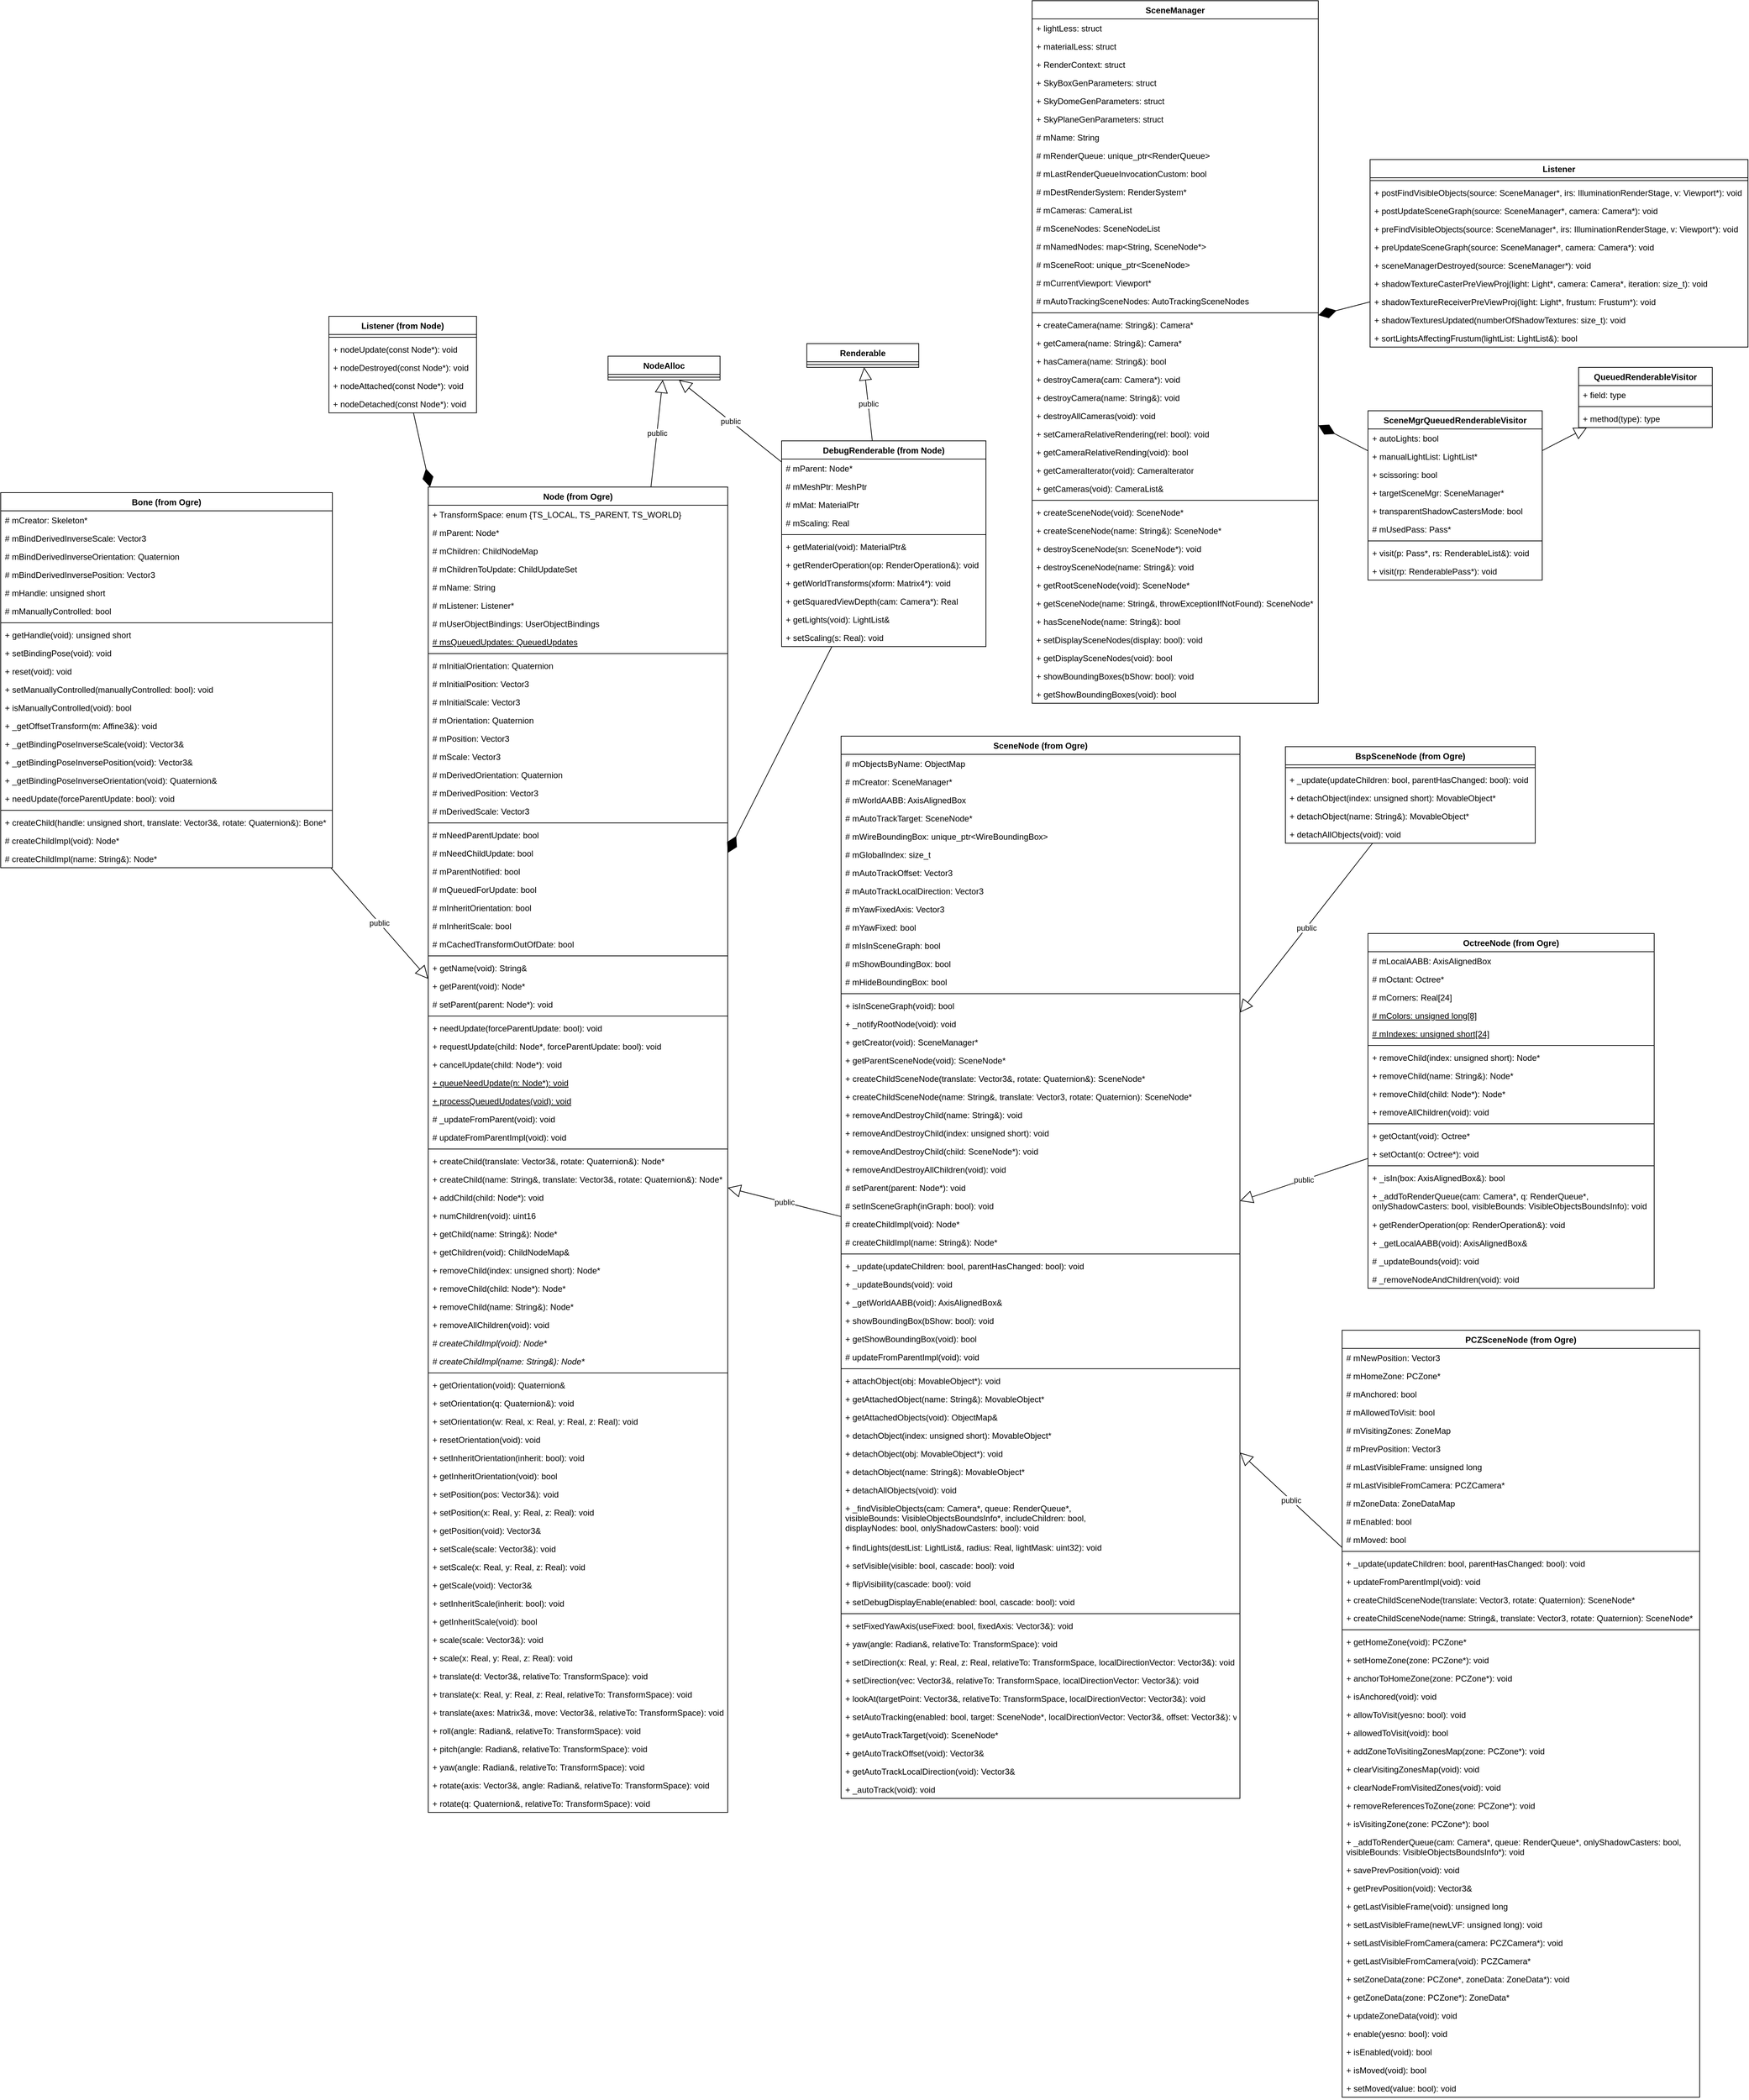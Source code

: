 <mxfile version="14.4.3" type="device"><diagram id="5eKnMEyydeQ00y9IZ-2Y" name="Page-1"><mxGraphModel dx="1838" dy="1407" grid="0" gridSize="10" guides="1" tooltips="1" connect="1" arrows="1" fold="1" page="0" pageScale="1" pageWidth="827" pageHeight="1169" math="0" shadow="0"><root><mxCell id="0"/><mxCell id="1" parent="0"/><mxCell id="BJjKUzOjpABut-2lQC8Q-1" value="Node (from Ogre)" style="swimlane;fontStyle=1;align=center;verticalAlign=top;childLayout=stackLayout;horizontal=1;startSize=26;horizontalStack=0;resizeParent=1;resizeParentMax=0;resizeLast=0;collapsible=1;marginBottom=0;rounded=0;shadow=0;sketch=0;glass=0;swimlaneLine=1;swimlaneFillColor=none;labelBackgroundColor=none;" parent="1" vertex="1"><mxGeometry x="74" y="77" width="428" height="1894" as="geometry"/></mxCell><mxCell id="BJjKUzOjpABut-2lQC8Q-2" value="+ TransformSpace: enum {TS_LOCAL, TS_PARENT, TS_WORLD}" style="text;strokeColor=none;fillColor=none;align=left;verticalAlign=top;spacingLeft=4;spacingRight=4;overflow=hidden;rotatable=0;points=[[0,0.5],[1,0.5]];portConstraint=eastwest;" parent="BJjKUzOjpABut-2lQC8Q-1" vertex="1"><mxGeometry y="26" width="428" height="26" as="geometry"/></mxCell><mxCell id="BJjKUzOjpABut-2lQC8Q-5" value="# mParent: Node*" style="text;strokeColor=none;fillColor=none;align=left;verticalAlign=top;spacingLeft=4;spacingRight=4;overflow=hidden;rotatable=0;points=[[0,0.5],[1,0.5]];portConstraint=eastwest;rounded=0;shadow=0;glass=0;labelBackgroundColor=none;sketch=0;" parent="BJjKUzOjpABut-2lQC8Q-1" vertex="1"><mxGeometry y="52" width="428" height="26" as="geometry"/></mxCell><mxCell id="BJjKUzOjpABut-2lQC8Q-43" value="# mChildren: ChildNodeMap" style="text;strokeColor=none;fillColor=none;align=left;verticalAlign=top;spacingLeft=4;spacingRight=4;overflow=hidden;rotatable=0;points=[[0,0.5],[1,0.5]];portConstraint=eastwest;rounded=0;shadow=0;glass=0;labelBackgroundColor=none;sketch=0;" parent="BJjKUzOjpABut-2lQC8Q-1" vertex="1"><mxGeometry y="78" width="428" height="26" as="geometry"/></mxCell><mxCell id="BJjKUzOjpABut-2lQC8Q-47" value="# mChildrenToUpdate: ChildUpdateSet" style="text;strokeColor=none;fillColor=none;align=left;verticalAlign=top;spacingLeft=4;spacingRight=4;overflow=hidden;rotatable=0;points=[[0,0.5],[1,0.5]];portConstraint=eastwest;rounded=0;shadow=0;glass=0;labelBackgroundColor=none;sketch=0;" parent="BJjKUzOjpABut-2lQC8Q-1" vertex="1"><mxGeometry y="104" width="428" height="26" as="geometry"/></mxCell><mxCell id="BJjKUzOjpABut-2lQC8Q-48" value="# mName: String" style="text;strokeColor=none;fillColor=none;align=left;verticalAlign=top;spacingLeft=4;spacingRight=4;overflow=hidden;rotatable=0;points=[[0,0.5],[1,0.5]];portConstraint=eastwest;rounded=0;shadow=0;glass=0;labelBackgroundColor=none;sketch=0;" parent="BJjKUzOjpABut-2lQC8Q-1" vertex="1"><mxGeometry y="130" width="428" height="26" as="geometry"/></mxCell><mxCell id="BJjKUzOjpABut-2lQC8Q-56" value="# mListener: Listener*" style="text;strokeColor=none;fillColor=none;align=left;verticalAlign=top;spacingLeft=4;spacingRight=4;overflow=hidden;rotatable=0;points=[[0,0.5],[1,0.5]];portConstraint=eastwest;rounded=0;shadow=0;glass=0;labelBackgroundColor=none;sketch=0;" parent="BJjKUzOjpABut-2lQC8Q-1" vertex="1"><mxGeometry y="156" width="428" height="26" as="geometry"/></mxCell><mxCell id="BJjKUzOjpABut-2lQC8Q-60" value="# mUserObjectBindings: UserObjectBindings" style="text;strokeColor=none;fillColor=none;align=left;verticalAlign=top;spacingLeft=4;spacingRight=4;overflow=hidden;rotatable=0;points=[[0,0.5],[1,0.5]];portConstraint=eastwest;rounded=0;shadow=0;glass=0;labelBackgroundColor=none;sketch=0;" parent="BJjKUzOjpABut-2lQC8Q-1" vertex="1"><mxGeometry y="182" width="428" height="26" as="geometry"/></mxCell><mxCell id="BJjKUzOjpABut-2lQC8Q-61" value="# msQueuedUpdates: QueuedUpdates" style="text;strokeColor=none;fillColor=none;align=left;verticalAlign=top;spacingLeft=4;spacingRight=4;overflow=hidden;rotatable=0;points=[[0,0.5],[1,0.5]];portConstraint=eastwest;rounded=0;shadow=0;glass=0;labelBackgroundColor=none;sketch=0;fontStyle=4" parent="BJjKUzOjpABut-2lQC8Q-1" vertex="1"><mxGeometry y="208" width="428" height="26" as="geometry"/></mxCell><mxCell id="BJjKUzOjpABut-2lQC8Q-50" value="" style="line;strokeWidth=1;fillColor=none;align=left;verticalAlign=middle;spacingTop=-1;spacingLeft=3;spacingRight=3;rotatable=0;labelPosition=right;points=[];portConstraint=eastwest;rounded=0;shadow=0;glass=0;labelBackgroundColor=none;sketch=0;" parent="BJjKUzOjpABut-2lQC8Q-1" vertex="1"><mxGeometry y="234" width="428" height="8" as="geometry"/></mxCell><mxCell id="BJjKUzOjpABut-2lQC8Q-53" value="# mInitialOrientation: Quaternion" style="text;strokeColor=none;fillColor=none;align=left;verticalAlign=top;spacingLeft=4;spacingRight=4;overflow=hidden;rotatable=0;points=[[0,0.5],[1,0.5]];portConstraint=eastwest;rounded=0;shadow=0;glass=0;labelBackgroundColor=none;sketch=0;" parent="BJjKUzOjpABut-2lQC8Q-1" vertex="1"><mxGeometry y="242" width="428" height="26" as="geometry"/></mxCell><mxCell id="BJjKUzOjpABut-2lQC8Q-54" value="# mInitialPosition: Vector3" style="text;strokeColor=none;fillColor=none;align=left;verticalAlign=top;spacingLeft=4;spacingRight=4;overflow=hidden;rotatable=0;points=[[0,0.5],[1,0.5]];portConstraint=eastwest;rounded=0;shadow=0;glass=0;labelBackgroundColor=none;sketch=0;" parent="BJjKUzOjpABut-2lQC8Q-1" vertex="1"><mxGeometry y="268" width="428" height="26" as="geometry"/></mxCell><mxCell id="BJjKUzOjpABut-2lQC8Q-55" value="# mInitialScale: Vector3" style="text;strokeColor=none;fillColor=none;align=left;verticalAlign=top;spacingLeft=4;spacingRight=4;overflow=hidden;rotatable=0;points=[[0,0.5],[1,0.5]];portConstraint=eastwest;rounded=0;shadow=0;glass=0;labelBackgroundColor=none;sketch=0;" parent="BJjKUzOjpABut-2lQC8Q-1" vertex="1"><mxGeometry y="294" width="428" height="26" as="geometry"/></mxCell><mxCell id="BJjKUzOjpABut-2lQC8Q-49" value="# mOrientation: Quaternion" style="text;strokeColor=none;fillColor=none;align=left;verticalAlign=top;spacingLeft=4;spacingRight=4;overflow=hidden;rotatable=0;points=[[0,0.5],[1,0.5]];portConstraint=eastwest;rounded=0;shadow=0;glass=0;labelBackgroundColor=none;sketch=0;" parent="BJjKUzOjpABut-2lQC8Q-1" vertex="1"><mxGeometry y="320" width="428" height="26" as="geometry"/></mxCell><mxCell id="BJjKUzOjpABut-2lQC8Q-51" value="# mPosition: Vector3" style="text;strokeColor=none;fillColor=none;align=left;verticalAlign=top;spacingLeft=4;spacingRight=4;overflow=hidden;rotatable=0;points=[[0,0.5],[1,0.5]];portConstraint=eastwest;rounded=0;shadow=0;glass=0;labelBackgroundColor=none;sketch=0;" parent="BJjKUzOjpABut-2lQC8Q-1" vertex="1"><mxGeometry y="346" width="428" height="26" as="geometry"/></mxCell><mxCell id="BJjKUzOjpABut-2lQC8Q-52" value="# mScale: Vector3" style="text;strokeColor=none;fillColor=none;align=left;verticalAlign=top;spacingLeft=4;spacingRight=4;overflow=hidden;rotatable=0;points=[[0,0.5],[1,0.5]];portConstraint=eastwest;rounded=0;shadow=0;glass=0;labelBackgroundColor=none;sketch=0;" parent="BJjKUzOjpABut-2lQC8Q-1" vertex="1"><mxGeometry y="372" width="428" height="26" as="geometry"/></mxCell><mxCell id="BJjKUzOjpABut-2lQC8Q-57" value="# mDerivedOrientation: Quaternion" style="text;strokeColor=none;fillColor=none;align=left;verticalAlign=top;spacingLeft=4;spacingRight=4;overflow=hidden;rotatable=0;points=[[0,0.5],[1,0.5]];portConstraint=eastwest;rounded=0;shadow=0;glass=0;labelBackgroundColor=none;sketch=0;" parent="BJjKUzOjpABut-2lQC8Q-1" vertex="1"><mxGeometry y="398" width="428" height="26" as="geometry"/></mxCell><mxCell id="BJjKUzOjpABut-2lQC8Q-58" value="# mDerivedPosition: Vector3" style="text;strokeColor=none;fillColor=none;align=left;verticalAlign=top;spacingLeft=4;spacingRight=4;overflow=hidden;rotatable=0;points=[[0,0.5],[1,0.5]];portConstraint=eastwest;rounded=0;shadow=0;glass=0;labelBackgroundColor=none;sketch=0;" parent="BJjKUzOjpABut-2lQC8Q-1" vertex="1"><mxGeometry y="424" width="428" height="26" as="geometry"/></mxCell><mxCell id="BJjKUzOjpABut-2lQC8Q-59" value="# mDerivedScale: Vector3" style="text;strokeColor=none;fillColor=none;align=left;verticalAlign=top;spacingLeft=4;spacingRight=4;overflow=hidden;rotatable=0;points=[[0,0.5],[1,0.5]];portConstraint=eastwest;rounded=0;shadow=0;glass=0;labelBackgroundColor=none;sketch=0;" parent="BJjKUzOjpABut-2lQC8Q-1" vertex="1"><mxGeometry y="450" width="428" height="26" as="geometry"/></mxCell><mxCell id="BJjKUzOjpABut-2lQC8Q-63" value="" style="line;strokeWidth=1;fillColor=none;align=left;verticalAlign=middle;spacingTop=-1;spacingLeft=3;spacingRight=3;rotatable=0;labelPosition=right;points=[];portConstraint=eastwest;rounded=0;shadow=0;glass=0;labelBackgroundColor=none;sketch=0;" parent="BJjKUzOjpABut-2lQC8Q-1" vertex="1"><mxGeometry y="476" width="428" height="8" as="geometry"/></mxCell><mxCell id="BJjKUzOjpABut-2lQC8Q-62" value="# mNeedParentUpdate: bool" style="text;strokeColor=none;fillColor=none;align=left;verticalAlign=top;spacingLeft=4;spacingRight=4;overflow=hidden;rotatable=0;points=[[0,0.5],[1,0.5]];portConstraint=eastwest;rounded=0;shadow=0;glass=0;labelBackgroundColor=none;sketch=0;" parent="BJjKUzOjpABut-2lQC8Q-1" vertex="1"><mxGeometry y="484" width="428" height="26" as="geometry"/></mxCell><mxCell id="BJjKUzOjpABut-2lQC8Q-64" value="# mNeedChildUpdate: bool" style="text;strokeColor=none;fillColor=none;align=left;verticalAlign=top;spacingLeft=4;spacingRight=4;overflow=hidden;rotatable=0;points=[[0,0.5],[1,0.5]];portConstraint=eastwest;rounded=0;shadow=0;glass=0;labelBackgroundColor=none;sketch=0;" parent="BJjKUzOjpABut-2lQC8Q-1" vertex="1"><mxGeometry y="510" width="428" height="26" as="geometry"/></mxCell><mxCell id="BJjKUzOjpABut-2lQC8Q-65" value="# mParentNotified: bool" style="text;strokeColor=none;fillColor=none;align=left;verticalAlign=top;spacingLeft=4;spacingRight=4;overflow=hidden;rotatable=0;points=[[0,0.5],[1,0.5]];portConstraint=eastwest;rounded=0;shadow=0;glass=0;labelBackgroundColor=none;sketch=0;" parent="BJjKUzOjpABut-2lQC8Q-1" vertex="1"><mxGeometry y="536" width="428" height="26" as="geometry"/></mxCell><mxCell id="BJjKUzOjpABut-2lQC8Q-66" value="# mQueuedForUpdate: bool" style="text;strokeColor=none;fillColor=none;align=left;verticalAlign=top;spacingLeft=4;spacingRight=4;overflow=hidden;rotatable=0;points=[[0,0.5],[1,0.5]];portConstraint=eastwest;rounded=0;shadow=0;glass=0;labelBackgroundColor=none;sketch=0;" parent="BJjKUzOjpABut-2lQC8Q-1" vertex="1"><mxGeometry y="562" width="428" height="26" as="geometry"/></mxCell><mxCell id="BJjKUzOjpABut-2lQC8Q-67" value="# mInheritOrientation: bool" style="text;strokeColor=none;fillColor=none;align=left;verticalAlign=top;spacingLeft=4;spacingRight=4;overflow=hidden;rotatable=0;points=[[0,0.5],[1,0.5]];portConstraint=eastwest;rounded=0;shadow=0;glass=0;labelBackgroundColor=none;sketch=0;" parent="BJjKUzOjpABut-2lQC8Q-1" vertex="1"><mxGeometry y="588" width="428" height="26" as="geometry"/></mxCell><mxCell id="BJjKUzOjpABut-2lQC8Q-68" value="# mInheritScale: bool" style="text;strokeColor=none;fillColor=none;align=left;verticalAlign=top;spacingLeft=4;spacingRight=4;overflow=hidden;rotatable=0;points=[[0,0.5],[1,0.5]];portConstraint=eastwest;rounded=0;shadow=0;glass=0;labelBackgroundColor=none;sketch=0;" parent="BJjKUzOjpABut-2lQC8Q-1" vertex="1"><mxGeometry y="614" width="428" height="26" as="geometry"/></mxCell><mxCell id="BJjKUzOjpABut-2lQC8Q-69" value="# mCachedTransformOutOfDate: bool" style="text;strokeColor=none;fillColor=none;align=left;verticalAlign=top;spacingLeft=4;spacingRight=4;overflow=hidden;rotatable=0;points=[[0,0.5],[1,0.5]];portConstraint=eastwest;rounded=0;shadow=0;glass=0;labelBackgroundColor=none;sketch=0;" parent="BJjKUzOjpABut-2lQC8Q-1" vertex="1"><mxGeometry y="640" width="428" height="26" as="geometry"/></mxCell><mxCell id="BJjKUzOjpABut-2lQC8Q-3" value="" style="line;strokeWidth=1;fillColor=none;align=left;verticalAlign=middle;spacingTop=-1;spacingLeft=3;spacingRight=3;rotatable=0;labelPosition=right;points=[];portConstraint=eastwest;" parent="BJjKUzOjpABut-2lQC8Q-1" vertex="1"><mxGeometry y="666" width="428" height="8" as="geometry"/></mxCell><mxCell id="BJjKUzOjpABut-2lQC8Q-4" value="+ getName(void): String&amp;" style="text;strokeColor=none;fillColor=none;align=left;verticalAlign=top;spacingLeft=4;spacingRight=4;overflow=hidden;rotatable=0;points=[[0,0.5],[1,0.5]];portConstraint=eastwest;" parent="BJjKUzOjpABut-2lQC8Q-1" vertex="1"><mxGeometry y="674" width="428" height="26" as="geometry"/></mxCell><mxCell id="BJjKUzOjpABut-2lQC8Q-70" value="+ getParent(void): Node*" style="text;strokeColor=none;fillColor=none;align=left;verticalAlign=top;spacingLeft=4;spacingRight=4;overflow=hidden;rotatable=0;points=[[0,0.5],[1,0.5]];portConstraint=eastwest;rounded=0;shadow=0;glass=0;labelBackgroundColor=none;sketch=0;" parent="BJjKUzOjpABut-2lQC8Q-1" vertex="1"><mxGeometry y="700" width="428" height="26" as="geometry"/></mxCell><mxCell id="BJjKUzOjpABut-2lQC8Q-110" value="# setParent(parent: Node*): void" style="text;strokeColor=none;fillColor=none;align=left;verticalAlign=top;spacingLeft=4;spacingRight=4;overflow=hidden;rotatable=0;points=[[0,0.5],[1,0.5]];portConstraint=eastwest;rounded=0;shadow=0;glass=0;labelBackgroundColor=none;sketch=0;" parent="BJjKUzOjpABut-2lQC8Q-1" vertex="1"><mxGeometry y="726" width="428" height="26" as="geometry"/></mxCell><mxCell id="BJjKUzOjpABut-2lQC8Q-77" value="" style="line;strokeWidth=1;fillColor=none;align=left;verticalAlign=middle;spacingTop=-1;spacingLeft=3;spacingRight=3;rotatable=0;labelPosition=right;points=[];portConstraint=eastwest;rounded=0;shadow=0;glass=0;labelBackgroundColor=none;sketch=0;" parent="BJjKUzOjpABut-2lQC8Q-1" vertex="1"><mxGeometry y="752" width="428" height="8" as="geometry"/></mxCell><mxCell id="BJjKUzOjpABut-2lQC8Q-71" value="+ needUpdate(forceParentUpdate: bool): void" style="text;strokeColor=none;fillColor=none;align=left;verticalAlign=top;spacingLeft=4;spacingRight=4;overflow=hidden;rotatable=0;points=[[0,0.5],[1,0.5]];portConstraint=eastwest;rounded=0;shadow=0;glass=0;labelBackgroundColor=none;sketch=0;" parent="BJjKUzOjpABut-2lQC8Q-1" vertex="1"><mxGeometry y="760" width="428" height="26" as="geometry"/></mxCell><mxCell id="BJjKUzOjpABut-2lQC8Q-72" value="+ requestUpdate(child: Node*, forceParentUpdate: bool): void" style="text;strokeColor=none;fillColor=none;align=left;verticalAlign=top;spacingLeft=4;spacingRight=4;overflow=hidden;rotatable=0;points=[[0,0.5],[1,0.5]];portConstraint=eastwest;rounded=0;shadow=0;glass=0;labelBackgroundColor=none;sketch=0;" parent="BJjKUzOjpABut-2lQC8Q-1" vertex="1"><mxGeometry y="786" width="428" height="26" as="geometry"/></mxCell><mxCell id="BJjKUzOjpABut-2lQC8Q-73" value="+ cancelUpdate(child: Node*): void" style="text;strokeColor=none;fillColor=none;align=left;verticalAlign=top;spacingLeft=4;spacingRight=4;overflow=hidden;rotatable=0;points=[[0,0.5],[1,0.5]];portConstraint=eastwest;rounded=0;shadow=0;glass=0;labelBackgroundColor=none;sketch=0;" parent="BJjKUzOjpABut-2lQC8Q-1" vertex="1"><mxGeometry y="812" width="428" height="26" as="geometry"/></mxCell><mxCell id="BJjKUzOjpABut-2lQC8Q-75" value="+ queueNeedUpdate(n: Node*): void" style="text;strokeColor=none;fillColor=none;align=left;verticalAlign=top;spacingLeft=4;spacingRight=4;overflow=hidden;rotatable=0;points=[[0,0.5],[1,0.5]];portConstraint=eastwest;rounded=0;shadow=0;glass=0;labelBackgroundColor=none;sketch=0;fontStyle=4" parent="BJjKUzOjpABut-2lQC8Q-1" vertex="1"><mxGeometry y="838" width="428" height="26" as="geometry"/></mxCell><mxCell id="BJjKUzOjpABut-2lQC8Q-76" value="+ processQueuedUpdates(void): void" style="text;strokeColor=none;fillColor=none;align=left;verticalAlign=top;spacingLeft=4;spacingRight=4;overflow=hidden;rotatable=0;points=[[0,0.5],[1,0.5]];portConstraint=eastwest;rounded=0;shadow=0;glass=0;labelBackgroundColor=none;sketch=0;fontStyle=4" parent="BJjKUzOjpABut-2lQC8Q-1" vertex="1"><mxGeometry y="864" width="428" height="26" as="geometry"/></mxCell><mxCell id="BJjKUzOjpABut-2lQC8Q-78" value="# _updateFromParent(void): void" style="text;strokeColor=none;fillColor=none;align=left;verticalAlign=top;spacingLeft=4;spacingRight=4;overflow=hidden;rotatable=0;points=[[0,0.5],[1,0.5]];portConstraint=eastwest;rounded=0;shadow=0;glass=0;labelBackgroundColor=none;sketch=0;" parent="BJjKUzOjpABut-2lQC8Q-1" vertex="1"><mxGeometry y="890" width="428" height="26" as="geometry"/></mxCell><mxCell id="BJjKUzOjpABut-2lQC8Q-79" value="# updateFromParentImpl(void): void" style="text;strokeColor=none;fillColor=none;align=left;verticalAlign=top;spacingLeft=4;spacingRight=4;overflow=hidden;rotatable=0;points=[[0,0.5],[1,0.5]];portConstraint=eastwest;rounded=0;shadow=0;glass=0;labelBackgroundColor=none;sketch=0;" parent="BJjKUzOjpABut-2lQC8Q-1" vertex="1"><mxGeometry y="916" width="428" height="26" as="geometry"/></mxCell><mxCell id="BJjKUzOjpABut-2lQC8Q-80" value="" style="line;strokeWidth=1;fillColor=none;align=left;verticalAlign=middle;spacingTop=-1;spacingLeft=3;spacingRight=3;rotatable=0;labelPosition=right;points=[];portConstraint=eastwest;rounded=0;shadow=0;glass=0;labelBackgroundColor=none;sketch=0;" parent="BJjKUzOjpABut-2lQC8Q-1" vertex="1"><mxGeometry y="942" width="428" height="8" as="geometry"/></mxCell><mxCell id="BJjKUzOjpABut-2lQC8Q-81" value="+ createChild(translate: Vector3&amp;, rotate: Quaternion&amp;): Node*" style="text;strokeColor=none;fillColor=none;align=left;verticalAlign=top;spacingLeft=4;spacingRight=4;overflow=hidden;rotatable=0;points=[[0,0.5],[1,0.5]];portConstraint=eastwest;rounded=0;shadow=0;glass=0;labelBackgroundColor=none;sketch=0;" parent="BJjKUzOjpABut-2lQC8Q-1" vertex="1"><mxGeometry y="950" width="428" height="26" as="geometry"/></mxCell><mxCell id="BJjKUzOjpABut-2lQC8Q-82" value="+ createChild(name: String&amp;, translate: Vector3&amp;, rotate: Quaternion&amp;): Node*" style="text;strokeColor=none;fillColor=none;align=left;verticalAlign=top;spacingLeft=4;spacingRight=4;overflow=hidden;rotatable=0;points=[[0,0.5],[1,0.5]];portConstraint=eastwest;rounded=0;shadow=0;glass=0;labelBackgroundColor=none;sketch=0;" parent="BJjKUzOjpABut-2lQC8Q-1" vertex="1"><mxGeometry y="976" width="428" height="26" as="geometry"/></mxCell><mxCell id="BJjKUzOjpABut-2lQC8Q-83" value="+ addChild(child: Node*): void" style="text;strokeColor=none;fillColor=none;align=left;verticalAlign=top;spacingLeft=4;spacingRight=4;overflow=hidden;rotatable=0;points=[[0,0.5],[1,0.5]];portConstraint=eastwest;rounded=0;shadow=0;glass=0;labelBackgroundColor=none;sketch=0;" parent="BJjKUzOjpABut-2lQC8Q-1" vertex="1"><mxGeometry y="1002" width="428" height="26" as="geometry"/></mxCell><mxCell id="BJjKUzOjpABut-2lQC8Q-84" value="+ numChildren(void): uint16" style="text;strokeColor=none;fillColor=none;align=left;verticalAlign=top;spacingLeft=4;spacingRight=4;overflow=hidden;rotatable=0;points=[[0,0.5],[1,0.5]];portConstraint=eastwest;rounded=0;shadow=0;glass=0;labelBackgroundColor=none;sketch=0;" parent="BJjKUzOjpABut-2lQC8Q-1" vertex="1"><mxGeometry y="1028" width="428" height="26" as="geometry"/></mxCell><mxCell id="BJjKUzOjpABut-2lQC8Q-85" value="+ getChild(name: String&amp;): Node*" style="text;strokeColor=none;fillColor=none;align=left;verticalAlign=top;spacingLeft=4;spacingRight=4;overflow=hidden;rotatable=0;points=[[0,0.5],[1,0.5]];portConstraint=eastwest;rounded=0;shadow=0;glass=0;labelBackgroundColor=none;sketch=0;" parent="BJjKUzOjpABut-2lQC8Q-1" vertex="1"><mxGeometry y="1054" width="428" height="26" as="geometry"/></mxCell><mxCell id="BJjKUzOjpABut-2lQC8Q-86" value="+ getChildren(void): ChildNodeMap&amp;" style="text;strokeColor=none;fillColor=none;align=left;verticalAlign=top;spacingLeft=4;spacingRight=4;overflow=hidden;rotatable=0;points=[[0,0.5],[1,0.5]];portConstraint=eastwest;rounded=0;shadow=0;glass=0;labelBackgroundColor=none;sketch=0;" parent="BJjKUzOjpABut-2lQC8Q-1" vertex="1"><mxGeometry y="1080" width="428" height="26" as="geometry"/></mxCell><mxCell id="BJjKUzOjpABut-2lQC8Q-87" value="+ removeChild(index: unsigned short): Node*" style="text;strokeColor=none;fillColor=none;align=left;verticalAlign=top;spacingLeft=4;spacingRight=4;overflow=hidden;rotatable=0;points=[[0,0.5],[1,0.5]];portConstraint=eastwest;rounded=0;shadow=0;glass=0;labelBackgroundColor=none;sketch=0;" parent="BJjKUzOjpABut-2lQC8Q-1" vertex="1"><mxGeometry y="1106" width="428" height="26" as="geometry"/></mxCell><mxCell id="BJjKUzOjpABut-2lQC8Q-88" value="+ removeChild(child: Node*): Node*" style="text;strokeColor=none;fillColor=none;align=left;verticalAlign=top;spacingLeft=4;spacingRight=4;overflow=hidden;rotatable=0;points=[[0,0.5],[1,0.5]];portConstraint=eastwest;rounded=0;shadow=0;glass=0;labelBackgroundColor=none;sketch=0;" parent="BJjKUzOjpABut-2lQC8Q-1" vertex="1"><mxGeometry y="1132" width="428" height="26" as="geometry"/></mxCell><mxCell id="BJjKUzOjpABut-2lQC8Q-89" value="+ removeChild(name: String&amp;): Node*" style="text;strokeColor=none;fillColor=none;align=left;verticalAlign=top;spacingLeft=4;spacingRight=4;overflow=hidden;rotatable=0;points=[[0,0.5],[1,0.5]];portConstraint=eastwest;rounded=0;shadow=0;glass=0;labelBackgroundColor=none;sketch=0;" parent="BJjKUzOjpABut-2lQC8Q-1" vertex="1"><mxGeometry y="1158" width="428" height="26" as="geometry"/></mxCell><mxCell id="BJjKUzOjpABut-2lQC8Q-90" value="+ removeAllChildren(void): void" style="text;strokeColor=none;fillColor=none;align=left;verticalAlign=top;spacingLeft=4;spacingRight=4;overflow=hidden;rotatable=0;points=[[0,0.5],[1,0.5]];portConstraint=eastwest;rounded=0;shadow=0;glass=0;labelBackgroundColor=none;sketch=0;" parent="BJjKUzOjpABut-2lQC8Q-1" vertex="1"><mxGeometry y="1184" width="428" height="26" as="geometry"/></mxCell><mxCell id="BJjKUzOjpABut-2lQC8Q-91" value="# createChildImpl(void): Node*" style="text;strokeColor=none;fillColor=none;align=left;verticalAlign=top;spacingLeft=4;spacingRight=4;overflow=hidden;rotatable=0;points=[[0,0.5],[1,0.5]];portConstraint=eastwest;rounded=0;shadow=0;glass=0;labelBackgroundColor=none;sketch=0;fontStyle=2" parent="BJjKUzOjpABut-2lQC8Q-1" vertex="1"><mxGeometry y="1210" width="428" height="26" as="geometry"/></mxCell><mxCell id="BJjKUzOjpABut-2lQC8Q-92" value="# createChildImpl(name: String&amp;): Node*" style="text;strokeColor=none;fillColor=none;align=left;verticalAlign=top;spacingLeft=4;spacingRight=4;overflow=hidden;rotatable=0;points=[[0,0.5],[1,0.5]];portConstraint=eastwest;rounded=0;shadow=0;glass=0;labelBackgroundColor=none;sketch=0;fontStyle=2" parent="BJjKUzOjpABut-2lQC8Q-1" vertex="1"><mxGeometry y="1236" width="428" height="26" as="geometry"/></mxCell><mxCell id="BJjKUzOjpABut-2lQC8Q-162" value="" style="line;strokeWidth=1;fillColor=none;align=left;verticalAlign=middle;spacingTop=-1;spacingLeft=3;spacingRight=3;rotatable=0;labelPosition=right;points=[];portConstraint=eastwest;rounded=0;shadow=0;glass=0;labelBackgroundColor=none;sketch=0;" parent="BJjKUzOjpABut-2lQC8Q-1" vertex="1"><mxGeometry y="1262" width="428" height="8" as="geometry"/></mxCell><mxCell id="BJjKUzOjpABut-2lQC8Q-163" value="+ getOrientation(void): Quaternion&amp;" style="text;strokeColor=none;fillColor=none;align=left;verticalAlign=top;spacingLeft=4;spacingRight=4;overflow=hidden;rotatable=0;points=[[0,0.5],[1,0.5]];portConstraint=eastwest;rounded=0;shadow=0;glass=0;labelBackgroundColor=none;sketch=0;" parent="BJjKUzOjpABut-2lQC8Q-1" vertex="1"><mxGeometry y="1270" width="428" height="26" as="geometry"/></mxCell><mxCell id="BJjKUzOjpABut-2lQC8Q-164" value="+ setOrientation(q: Quaternion&amp;): void" style="text;strokeColor=none;fillColor=none;align=left;verticalAlign=top;spacingLeft=4;spacingRight=4;overflow=hidden;rotatable=0;points=[[0,0.5],[1,0.5]];portConstraint=eastwest;rounded=0;shadow=0;glass=0;labelBackgroundColor=none;sketch=0;" parent="BJjKUzOjpABut-2lQC8Q-1" vertex="1"><mxGeometry y="1296" width="428" height="26" as="geometry"/></mxCell><mxCell id="BJjKUzOjpABut-2lQC8Q-165" value="+ setOrientation(w: Real, x: Real, y: Real, z: Real): void" style="text;strokeColor=none;fillColor=none;align=left;verticalAlign=top;spacingLeft=4;spacingRight=4;overflow=hidden;rotatable=0;points=[[0,0.5],[1,0.5]];portConstraint=eastwest;rounded=0;shadow=0;glass=0;labelBackgroundColor=none;sketch=0;" parent="BJjKUzOjpABut-2lQC8Q-1" vertex="1"><mxGeometry y="1322" width="428" height="26" as="geometry"/></mxCell><mxCell id="BJjKUzOjpABut-2lQC8Q-166" value="+ resetOrientation(void): void" style="text;strokeColor=none;fillColor=none;align=left;verticalAlign=top;spacingLeft=4;spacingRight=4;overflow=hidden;rotatable=0;points=[[0,0.5],[1,0.5]];portConstraint=eastwest;rounded=0;shadow=0;glass=0;labelBackgroundColor=none;sketch=0;" parent="BJjKUzOjpABut-2lQC8Q-1" vertex="1"><mxGeometry y="1348" width="428" height="26" as="geometry"/></mxCell><mxCell id="BJjKUzOjpABut-2lQC8Q-167" value="+ setInheritOrientation(inherit: bool): void" style="text;strokeColor=none;fillColor=none;align=left;verticalAlign=top;spacingLeft=4;spacingRight=4;overflow=hidden;rotatable=0;points=[[0,0.5],[1,0.5]];portConstraint=eastwest;rounded=0;shadow=0;glass=0;labelBackgroundColor=none;sketch=0;" parent="BJjKUzOjpABut-2lQC8Q-1" vertex="1"><mxGeometry y="1374" width="428" height="26" as="geometry"/></mxCell><mxCell id="BJjKUzOjpABut-2lQC8Q-168" value="+ getInheritOrientation(void): bool" style="text;strokeColor=none;fillColor=none;align=left;verticalAlign=top;spacingLeft=4;spacingRight=4;overflow=hidden;rotatable=0;points=[[0,0.5],[1,0.5]];portConstraint=eastwest;rounded=0;shadow=0;glass=0;labelBackgroundColor=none;sketch=0;" parent="BJjKUzOjpABut-2lQC8Q-1" vertex="1"><mxGeometry y="1400" width="428" height="26" as="geometry"/></mxCell><mxCell id="BJjKUzOjpABut-2lQC8Q-169" value="+ setPosition(pos: Vector3&amp;): void" style="text;strokeColor=none;fillColor=none;align=left;verticalAlign=top;spacingLeft=4;spacingRight=4;overflow=hidden;rotatable=0;points=[[0,0.5],[1,0.5]];portConstraint=eastwest;rounded=0;shadow=0;glass=0;labelBackgroundColor=none;sketch=0;" parent="BJjKUzOjpABut-2lQC8Q-1" vertex="1"><mxGeometry y="1426" width="428" height="26" as="geometry"/></mxCell><mxCell id="BJjKUzOjpABut-2lQC8Q-170" value="+ setPosition(x: Real, y: Real, z: Real): void" style="text;strokeColor=none;fillColor=none;align=left;verticalAlign=top;spacingLeft=4;spacingRight=4;overflow=hidden;rotatable=0;points=[[0,0.5],[1,0.5]];portConstraint=eastwest;rounded=0;shadow=0;glass=0;labelBackgroundColor=none;sketch=0;" parent="BJjKUzOjpABut-2lQC8Q-1" vertex="1"><mxGeometry y="1452" width="428" height="26" as="geometry"/></mxCell><mxCell id="BJjKUzOjpABut-2lQC8Q-171" value="+ getPosition(void): Vector3&amp;" style="text;strokeColor=none;fillColor=none;align=left;verticalAlign=top;spacingLeft=4;spacingRight=4;overflow=hidden;rotatable=0;points=[[0,0.5],[1,0.5]];portConstraint=eastwest;rounded=0;shadow=0;glass=0;labelBackgroundColor=none;sketch=0;" parent="BJjKUzOjpABut-2lQC8Q-1" vertex="1"><mxGeometry y="1478" width="428" height="26" as="geometry"/></mxCell><mxCell id="BJjKUzOjpABut-2lQC8Q-172" value="+ setScale(scale: Vector3&amp;): void" style="text;strokeColor=none;fillColor=none;align=left;verticalAlign=top;spacingLeft=4;spacingRight=4;overflow=hidden;rotatable=0;points=[[0,0.5],[1,0.5]];portConstraint=eastwest;rounded=0;shadow=0;glass=0;labelBackgroundColor=none;sketch=0;" parent="BJjKUzOjpABut-2lQC8Q-1" vertex="1"><mxGeometry y="1504" width="428" height="26" as="geometry"/></mxCell><mxCell id="BJjKUzOjpABut-2lQC8Q-173" value="+ setScale(x: Real, y: Real, z: Real): void" style="text;strokeColor=none;fillColor=none;align=left;verticalAlign=top;spacingLeft=4;spacingRight=4;overflow=hidden;rotatable=0;points=[[0,0.5],[1,0.5]];portConstraint=eastwest;rounded=0;shadow=0;glass=0;labelBackgroundColor=none;sketch=0;" parent="BJjKUzOjpABut-2lQC8Q-1" vertex="1"><mxGeometry y="1530" width="428" height="26" as="geometry"/></mxCell><mxCell id="BJjKUzOjpABut-2lQC8Q-174" value="+ getScale(void): Vector3&amp;" style="text;strokeColor=none;fillColor=none;align=left;verticalAlign=top;spacingLeft=4;spacingRight=4;overflow=hidden;rotatable=0;points=[[0,0.5],[1,0.5]];portConstraint=eastwest;rounded=0;shadow=0;glass=0;labelBackgroundColor=none;sketch=0;" parent="BJjKUzOjpABut-2lQC8Q-1" vertex="1"><mxGeometry y="1556" width="428" height="26" as="geometry"/></mxCell><mxCell id="BJjKUzOjpABut-2lQC8Q-175" value="+ setInheritScale(inherit: bool): void" style="text;strokeColor=none;fillColor=none;align=left;verticalAlign=top;spacingLeft=4;spacingRight=4;overflow=hidden;rotatable=0;points=[[0,0.5],[1,0.5]];portConstraint=eastwest;rounded=0;shadow=0;glass=0;labelBackgroundColor=none;sketch=0;" parent="BJjKUzOjpABut-2lQC8Q-1" vertex="1"><mxGeometry y="1582" width="428" height="26" as="geometry"/></mxCell><mxCell id="BJjKUzOjpABut-2lQC8Q-176" value="+ getInheritScale(void): bool" style="text;strokeColor=none;fillColor=none;align=left;verticalAlign=top;spacingLeft=4;spacingRight=4;overflow=hidden;rotatable=0;points=[[0,0.5],[1,0.5]];portConstraint=eastwest;rounded=0;shadow=0;glass=0;labelBackgroundColor=none;sketch=0;" parent="BJjKUzOjpABut-2lQC8Q-1" vertex="1"><mxGeometry y="1608" width="428" height="26" as="geometry"/></mxCell><mxCell id="BJjKUzOjpABut-2lQC8Q-177" value="+ scale(scale: Vector3&amp;): void" style="text;strokeColor=none;fillColor=none;align=left;verticalAlign=top;spacingLeft=4;spacingRight=4;overflow=hidden;rotatable=0;points=[[0,0.5],[1,0.5]];portConstraint=eastwest;rounded=0;shadow=0;glass=0;labelBackgroundColor=none;sketch=0;" parent="BJjKUzOjpABut-2lQC8Q-1" vertex="1"><mxGeometry y="1634" width="428" height="26" as="geometry"/></mxCell><mxCell id="BJjKUzOjpABut-2lQC8Q-178" value="+ scale(x: Real, y: Real, z: Real): void" style="text;strokeColor=none;fillColor=none;align=left;verticalAlign=top;spacingLeft=4;spacingRight=4;overflow=hidden;rotatable=0;points=[[0,0.5],[1,0.5]];portConstraint=eastwest;rounded=0;shadow=0;glass=0;labelBackgroundColor=none;sketch=0;" parent="BJjKUzOjpABut-2lQC8Q-1" vertex="1"><mxGeometry y="1660" width="428" height="26" as="geometry"/></mxCell><mxCell id="BJjKUzOjpABut-2lQC8Q-179" value="+ translate(d: Vector3&amp;, relativeTo: TransformSpace): void" style="text;strokeColor=none;fillColor=none;align=left;verticalAlign=top;spacingLeft=4;spacingRight=4;overflow=hidden;rotatable=0;points=[[0,0.5],[1,0.5]];portConstraint=eastwest;rounded=0;shadow=0;glass=0;labelBackgroundColor=none;sketch=0;" parent="BJjKUzOjpABut-2lQC8Q-1" vertex="1"><mxGeometry y="1686" width="428" height="26" as="geometry"/></mxCell><mxCell id="BJjKUzOjpABut-2lQC8Q-180" value="+ translate(x: Real, y: Real, z: Real, relativeTo: TransformSpace): void" style="text;strokeColor=none;fillColor=none;align=left;verticalAlign=top;spacingLeft=4;spacingRight=4;overflow=hidden;rotatable=0;points=[[0,0.5],[1,0.5]];portConstraint=eastwest;rounded=0;shadow=0;glass=0;labelBackgroundColor=none;sketch=0;" parent="BJjKUzOjpABut-2lQC8Q-1" vertex="1"><mxGeometry y="1712" width="428" height="26" as="geometry"/></mxCell><mxCell id="BJjKUzOjpABut-2lQC8Q-181" value="+ translate(axes: Matrix3&amp;, move: Vector3&amp;, relativeTo: TransformSpace): void" style="text;strokeColor=none;fillColor=none;align=left;verticalAlign=top;spacingLeft=4;spacingRight=4;overflow=hidden;rotatable=0;points=[[0,0.5],[1,0.5]];portConstraint=eastwest;rounded=0;shadow=0;glass=0;labelBackgroundColor=none;sketch=0;" parent="BJjKUzOjpABut-2lQC8Q-1" vertex="1"><mxGeometry y="1738" width="428" height="26" as="geometry"/></mxCell><mxCell id="BJjKUzOjpABut-2lQC8Q-182" value="+ roll(angle: Radian&amp;, relativeTo: TransformSpace): void" style="text;strokeColor=none;fillColor=none;align=left;verticalAlign=top;spacingLeft=4;spacingRight=4;overflow=hidden;rotatable=0;points=[[0,0.5],[1,0.5]];portConstraint=eastwest;rounded=0;shadow=0;glass=0;labelBackgroundColor=none;sketch=0;" parent="BJjKUzOjpABut-2lQC8Q-1" vertex="1"><mxGeometry y="1764" width="428" height="26" as="geometry"/></mxCell><mxCell id="BJjKUzOjpABut-2lQC8Q-183" value="+ pitch(angle: Radian&amp;, relativeTo: TransformSpace): void" style="text;strokeColor=none;fillColor=none;align=left;verticalAlign=top;spacingLeft=4;spacingRight=4;overflow=hidden;rotatable=0;points=[[0,0.5],[1,0.5]];portConstraint=eastwest;rounded=0;shadow=0;glass=0;labelBackgroundColor=none;sketch=0;" parent="BJjKUzOjpABut-2lQC8Q-1" vertex="1"><mxGeometry y="1790" width="428" height="26" as="geometry"/></mxCell><mxCell id="BJjKUzOjpABut-2lQC8Q-184" value="+ yaw(angle: Radian&amp;, relativeTo: TransformSpace): void" style="text;strokeColor=none;fillColor=none;align=left;verticalAlign=top;spacingLeft=4;spacingRight=4;overflow=hidden;rotatable=0;points=[[0,0.5],[1,0.5]];portConstraint=eastwest;rounded=0;shadow=0;glass=0;labelBackgroundColor=none;sketch=0;" parent="BJjKUzOjpABut-2lQC8Q-1" vertex="1"><mxGeometry y="1816" width="428" height="26" as="geometry"/></mxCell><mxCell id="BJjKUzOjpABut-2lQC8Q-185" value="+ rotate(axis: Vector3&amp;, angle: Radian&amp;, relativeTo: TransformSpace): void" style="text;strokeColor=none;fillColor=none;align=left;verticalAlign=top;spacingLeft=4;spacingRight=4;overflow=hidden;rotatable=0;points=[[0,0.5],[1,0.5]];portConstraint=eastwest;rounded=0;shadow=0;glass=0;labelBackgroundColor=none;sketch=0;" parent="BJjKUzOjpABut-2lQC8Q-1" vertex="1"><mxGeometry y="1842" width="428" height="26" as="geometry"/></mxCell><mxCell id="BJjKUzOjpABut-2lQC8Q-186" value="+ rotate(q: Quaternion&amp;, relativeTo: TransformSpace): void" style="text;strokeColor=none;fillColor=none;align=left;verticalAlign=top;spacingLeft=4;spacingRight=4;overflow=hidden;rotatable=0;points=[[0,0.5],[1,0.5]];portConstraint=eastwest;rounded=0;shadow=0;glass=0;labelBackgroundColor=none;sketch=0;" parent="BJjKUzOjpABut-2lQC8Q-1" vertex="1"><mxGeometry y="1868" width="428" height="26" as="geometry"/></mxCell><mxCell id="BJjKUzOjpABut-2lQC8Q-6" value="Listener (from Node)" style="swimlane;fontStyle=1;align=center;verticalAlign=top;childLayout=stackLayout;horizontal=1;startSize=26;horizontalStack=0;resizeParent=1;resizeParentMax=0;resizeLast=0;collapsible=1;marginBottom=0;rounded=0;shadow=0;glass=0;labelBackgroundColor=none;sketch=0;fillColor=#ffffff;gradientColor=none;" parent="1" vertex="1"><mxGeometry x="-68" y="-167" width="211" height="138" as="geometry"/></mxCell><mxCell id="BJjKUzOjpABut-2lQC8Q-8" value="" style="line;strokeWidth=1;fillColor=none;align=left;verticalAlign=middle;spacingTop=-1;spacingLeft=3;spacingRight=3;rotatable=0;labelPosition=right;points=[];portConstraint=eastwest;" parent="BJjKUzOjpABut-2lQC8Q-6" vertex="1"><mxGeometry y="26" width="211" height="8" as="geometry"/></mxCell><mxCell id="BJjKUzOjpABut-2lQC8Q-11" value="+ nodeUpdate(const Node*): void" style="text;strokeColor=none;fillColor=none;align=left;verticalAlign=top;spacingLeft=4;spacingRight=4;overflow=hidden;rotatable=0;points=[[0,0.5],[1,0.5]];portConstraint=eastwest;rounded=0;shadow=0;glass=0;labelBackgroundColor=none;sketch=0;" parent="BJjKUzOjpABut-2lQC8Q-6" vertex="1"><mxGeometry y="34" width="211" height="26" as="geometry"/></mxCell><mxCell id="BJjKUzOjpABut-2lQC8Q-12" value="+ nodeDestroyed(const Node*): void" style="text;strokeColor=none;fillColor=none;align=left;verticalAlign=top;spacingLeft=4;spacingRight=4;overflow=hidden;rotatable=0;points=[[0,0.5],[1,0.5]];portConstraint=eastwest;rounded=0;shadow=0;glass=0;labelBackgroundColor=none;sketch=0;" parent="BJjKUzOjpABut-2lQC8Q-6" vertex="1"><mxGeometry y="60" width="211" height="26" as="geometry"/></mxCell><mxCell id="BJjKUzOjpABut-2lQC8Q-13" value="+ nodeAttached(const Node*): void" style="text;strokeColor=none;fillColor=none;align=left;verticalAlign=top;spacingLeft=4;spacingRight=4;overflow=hidden;rotatable=0;points=[[0,0.5],[1,0.5]];portConstraint=eastwest;rounded=0;shadow=0;glass=0;labelBackgroundColor=none;sketch=0;" parent="BJjKUzOjpABut-2lQC8Q-6" vertex="1"><mxGeometry y="86" width="211" height="26" as="geometry"/></mxCell><mxCell id="BJjKUzOjpABut-2lQC8Q-14" value="+ nodeDetached(const Node*): void" style="text;strokeColor=none;fillColor=none;align=left;verticalAlign=top;spacingLeft=4;spacingRight=4;overflow=hidden;rotatable=0;points=[[0,0.5],[1,0.5]];portConstraint=eastwest;rounded=0;shadow=0;glass=0;labelBackgroundColor=none;sketch=0;" parent="BJjKUzOjpABut-2lQC8Q-6" vertex="1"><mxGeometry y="112" width="211" height="26" as="geometry"/></mxCell><mxCell id="BJjKUzOjpABut-2lQC8Q-15" value="" style="endArrow=diamondThin;endFill=1;endSize=24;html=1;" parent="1" source="BJjKUzOjpABut-2lQC8Q-6" target="BJjKUzOjpABut-2lQC8Q-1" edge="1"><mxGeometry width="160" relative="1" as="geometry"><mxPoint x="503" y="306" as="sourcePoint"/><mxPoint x="663" y="306" as="targetPoint"/></mxGeometry></mxCell><mxCell id="BJjKUzOjpABut-2lQC8Q-16" value="DebugRenderable (from Node)" style="swimlane;fontStyle=1;align=center;verticalAlign=top;childLayout=stackLayout;horizontal=1;startSize=26;horizontalStack=0;resizeParent=1;resizeParentMax=0;resizeLast=0;collapsible=1;marginBottom=0;rounded=0;shadow=0;glass=0;labelBackgroundColor=none;sketch=0;fillColor=#ffffff;gradientColor=none;" parent="1" vertex="1"><mxGeometry x="579" y="11" width="292" height="294" as="geometry"/></mxCell><mxCell id="BJjKUzOjpABut-2lQC8Q-33" value="# mParent: Node*" style="text;strokeColor=none;fillColor=none;align=left;verticalAlign=top;spacingLeft=4;spacingRight=4;overflow=hidden;rotatable=0;points=[[0,0.5],[1,0.5]];portConstraint=eastwest;rounded=0;shadow=0;glass=0;labelBackgroundColor=none;sketch=0;" parent="BJjKUzOjpABut-2lQC8Q-16" vertex="1"><mxGeometry y="26" width="292" height="26" as="geometry"/></mxCell><mxCell id="BJjKUzOjpABut-2lQC8Q-34" value="# mMeshPtr: MeshPtr" style="text;strokeColor=none;fillColor=none;align=left;verticalAlign=top;spacingLeft=4;spacingRight=4;overflow=hidden;rotatable=0;points=[[0,0.5],[1,0.5]];portConstraint=eastwest;rounded=0;shadow=0;glass=0;labelBackgroundColor=none;sketch=0;" parent="BJjKUzOjpABut-2lQC8Q-16" vertex="1"><mxGeometry y="52" width="292" height="26" as="geometry"/></mxCell><mxCell id="BJjKUzOjpABut-2lQC8Q-35" value="# mMat: MaterialPtr" style="text;strokeColor=none;fillColor=none;align=left;verticalAlign=top;spacingLeft=4;spacingRight=4;overflow=hidden;rotatable=0;points=[[0,0.5],[1,0.5]];portConstraint=eastwest;rounded=0;shadow=0;glass=0;labelBackgroundColor=none;sketch=0;" parent="BJjKUzOjpABut-2lQC8Q-16" vertex="1"><mxGeometry y="78" width="292" height="26" as="geometry"/></mxCell><mxCell id="BJjKUzOjpABut-2lQC8Q-36" value="# mScaling: Real" style="text;strokeColor=none;fillColor=none;align=left;verticalAlign=top;spacingLeft=4;spacingRight=4;overflow=hidden;rotatable=0;points=[[0,0.5],[1,0.5]];portConstraint=eastwest;rounded=0;shadow=0;glass=0;labelBackgroundColor=none;sketch=0;" parent="BJjKUzOjpABut-2lQC8Q-16" vertex="1"><mxGeometry y="104" width="292" height="26" as="geometry"/></mxCell><mxCell id="BJjKUzOjpABut-2lQC8Q-18" value="" style="line;strokeWidth=1;fillColor=none;align=left;verticalAlign=middle;spacingTop=-1;spacingLeft=3;spacingRight=3;rotatable=0;labelPosition=right;points=[];portConstraint=eastwest;" parent="BJjKUzOjpABut-2lQC8Q-16" vertex="1"><mxGeometry y="130" width="292" height="8" as="geometry"/></mxCell><mxCell id="BJjKUzOjpABut-2lQC8Q-19" value="+ getMaterial(void): MaterialPtr&amp;" style="text;strokeColor=none;fillColor=none;align=left;verticalAlign=top;spacingLeft=4;spacingRight=4;overflow=hidden;rotatable=0;points=[[0,0.5],[1,0.5]];portConstraint=eastwest;" parent="BJjKUzOjpABut-2lQC8Q-16" vertex="1"><mxGeometry y="138" width="292" height="26" as="geometry"/></mxCell><mxCell id="BJjKUzOjpABut-2lQC8Q-37" value="+ getRenderOperation(op: RenderOperation&amp;): void" style="text;strokeColor=none;fillColor=none;align=left;verticalAlign=top;spacingLeft=4;spacingRight=4;overflow=hidden;rotatable=0;points=[[0,0.5],[1,0.5]];portConstraint=eastwest;rounded=0;shadow=0;glass=0;labelBackgroundColor=none;sketch=0;" parent="BJjKUzOjpABut-2lQC8Q-16" vertex="1"><mxGeometry y="164" width="292" height="26" as="geometry"/></mxCell><mxCell id="BJjKUzOjpABut-2lQC8Q-39" value="+ getWorldTransforms(xform: Matrix4*): void" style="text;strokeColor=none;fillColor=none;align=left;verticalAlign=top;spacingLeft=4;spacingRight=4;overflow=hidden;rotatable=0;points=[[0,0.5],[1,0.5]];portConstraint=eastwest;rounded=0;shadow=0;glass=0;labelBackgroundColor=none;sketch=0;" parent="BJjKUzOjpABut-2lQC8Q-16" vertex="1"><mxGeometry y="190" width="292" height="26" as="geometry"/></mxCell><mxCell id="BJjKUzOjpABut-2lQC8Q-40" value="+ getSquaredViewDepth(cam: Camera*): Real" style="text;strokeColor=none;fillColor=none;align=left;verticalAlign=top;spacingLeft=4;spacingRight=4;overflow=hidden;rotatable=0;points=[[0,0.5],[1,0.5]];portConstraint=eastwest;rounded=0;shadow=0;glass=0;labelBackgroundColor=none;sketch=0;" parent="BJjKUzOjpABut-2lQC8Q-16" vertex="1"><mxGeometry y="216" width="292" height="26" as="geometry"/></mxCell><mxCell id="BJjKUzOjpABut-2lQC8Q-41" value="+ getLights(void): LightList&amp;" style="text;strokeColor=none;fillColor=none;align=left;verticalAlign=top;spacingLeft=4;spacingRight=4;overflow=hidden;rotatable=0;points=[[0,0.5],[1,0.5]];portConstraint=eastwest;rounded=0;shadow=0;glass=0;labelBackgroundColor=none;sketch=0;" parent="BJjKUzOjpABut-2lQC8Q-16" vertex="1"><mxGeometry y="242" width="292" height="26" as="geometry"/></mxCell><mxCell id="BJjKUzOjpABut-2lQC8Q-42" value="+ setScaling(s: Real): void" style="text;strokeColor=none;fillColor=none;align=left;verticalAlign=top;spacingLeft=4;spacingRight=4;overflow=hidden;rotatable=0;points=[[0,0.5],[1,0.5]];portConstraint=eastwest;rounded=0;shadow=0;glass=0;labelBackgroundColor=none;sketch=0;" parent="BJjKUzOjpABut-2lQC8Q-16" vertex="1"><mxGeometry y="268" width="292" height="26" as="geometry"/></mxCell><mxCell id="BJjKUzOjpABut-2lQC8Q-22" value="NodeAlloc" style="swimlane;fontStyle=1;align=center;verticalAlign=top;childLayout=stackLayout;horizontal=1;startSize=26;horizontalStack=0;resizeParent=1;resizeParentMax=0;resizeLast=0;collapsible=1;marginBottom=0;rounded=0;shadow=0;glass=0;labelBackgroundColor=none;sketch=0;fillColor=#ffffff;gradientColor=none;" parent="1" vertex="1"><mxGeometry x="331" y="-110" width="160" height="34" as="geometry"/></mxCell><mxCell id="BJjKUzOjpABut-2lQC8Q-24" value="" style="line;strokeWidth=1;fillColor=none;align=left;verticalAlign=middle;spacingTop=-1;spacingLeft=3;spacingRight=3;rotatable=0;labelPosition=right;points=[];portConstraint=eastwest;" parent="BJjKUzOjpABut-2lQC8Q-22" vertex="1"><mxGeometry y="26" width="160" height="8" as="geometry"/></mxCell><mxCell id="BJjKUzOjpABut-2lQC8Q-26" value="public" style="endArrow=block;endSize=16;endFill=0;html=1;" parent="1" source="BJjKUzOjpABut-2lQC8Q-1" target="BJjKUzOjpABut-2lQC8Q-22" edge="1"><mxGeometry width="160" relative="1" as="geometry"><mxPoint x="133" y="-31" as="sourcePoint"/><mxPoint x="293" y="-31" as="targetPoint"/></mxGeometry></mxCell><mxCell id="BJjKUzOjpABut-2lQC8Q-27" value="public" style="endArrow=block;endSize=16;endFill=0;html=1;" parent="1" source="BJjKUzOjpABut-2lQC8Q-16" target="BJjKUzOjpABut-2lQC8Q-22" edge="1"><mxGeometry width="160" relative="1" as="geometry"><mxPoint x="696" y="-16" as="sourcePoint"/><mxPoint x="856" y="-16" as="targetPoint"/></mxGeometry></mxCell><mxCell id="BJjKUzOjpABut-2lQC8Q-28" value="Renderable" style="swimlane;fontStyle=1;align=center;verticalAlign=top;childLayout=stackLayout;horizontal=1;startSize=26;horizontalStack=0;resizeParent=1;resizeParentMax=0;resizeLast=0;collapsible=1;marginBottom=0;rounded=0;shadow=0;glass=0;labelBackgroundColor=none;sketch=0;fillColor=#ffffff;gradientColor=none;" parent="1" vertex="1"><mxGeometry x="615" y="-128" width="160" height="34" as="geometry"/></mxCell><mxCell id="BJjKUzOjpABut-2lQC8Q-30" value="" style="line;strokeWidth=1;fillColor=none;align=left;verticalAlign=middle;spacingTop=-1;spacingLeft=3;spacingRight=3;rotatable=0;labelPosition=right;points=[];portConstraint=eastwest;" parent="BJjKUzOjpABut-2lQC8Q-28" vertex="1"><mxGeometry y="26" width="160" height="8" as="geometry"/></mxCell><mxCell id="BJjKUzOjpABut-2lQC8Q-32" value="public" style="endArrow=block;endSize=16;endFill=0;html=1;" parent="1" source="BJjKUzOjpABut-2lQC8Q-16" target="BJjKUzOjpABut-2lQC8Q-28" edge="1"><mxGeometry width="160" relative="1" as="geometry"><mxPoint x="705" y="-37" as="sourcePoint"/><mxPoint x="865" y="-37" as="targetPoint"/></mxGeometry></mxCell><mxCell id="BJjKUzOjpABut-2lQC8Q-44" value="" style="endArrow=diamondThin;endFill=1;endSize=24;html=1;" parent="1" source="BJjKUzOjpABut-2lQC8Q-16" target="BJjKUzOjpABut-2lQC8Q-1" edge="1"><mxGeometry width="160" relative="1" as="geometry"><mxPoint x="384" y="242" as="sourcePoint"/><mxPoint x="544" y="242" as="targetPoint"/></mxGeometry></mxCell><mxCell id="BJjKUzOjpABut-2lQC8Q-93" value="SceneNode (from Ogre)" style="swimlane;fontStyle=1;align=center;verticalAlign=top;childLayout=stackLayout;horizontal=1;startSize=26;horizontalStack=0;resizeParent=1;resizeParentMax=0;resizeLast=0;collapsible=1;marginBottom=0;rounded=0;shadow=0;glass=0;labelBackgroundColor=none;sketch=0;fillColor=#ffffff;gradientColor=none;" parent="1" vertex="1"><mxGeometry x="664" y="433" width="570" height="1518" as="geometry"/></mxCell><mxCell id="BJjKUzOjpABut-2lQC8Q-94" value="# mObjectsByName: ObjectMap" style="text;strokeColor=none;fillColor=none;align=left;verticalAlign=top;spacingLeft=4;spacingRight=4;overflow=hidden;rotatable=0;points=[[0,0.5],[1,0.5]];portConstraint=eastwest;" parent="BJjKUzOjpABut-2lQC8Q-93" vertex="1"><mxGeometry y="26" width="570" height="26" as="geometry"/></mxCell><mxCell id="BJjKUzOjpABut-2lQC8Q-98" value="# mCreator: SceneManager*" style="text;strokeColor=none;fillColor=none;align=left;verticalAlign=top;spacingLeft=4;spacingRight=4;overflow=hidden;rotatable=0;points=[[0,0.5],[1,0.5]];portConstraint=eastwest;rounded=0;shadow=0;glass=0;labelBackgroundColor=none;sketch=0;" parent="BJjKUzOjpABut-2lQC8Q-93" vertex="1"><mxGeometry y="52" width="570" height="26" as="geometry"/></mxCell><mxCell id="BJjKUzOjpABut-2lQC8Q-99" value="# mWorldAABB: AxisAlignedBox" style="text;strokeColor=none;fillColor=none;align=left;verticalAlign=top;spacingLeft=4;spacingRight=4;overflow=hidden;rotatable=0;points=[[0,0.5],[1,0.5]];portConstraint=eastwest;rounded=0;shadow=0;glass=0;labelBackgroundColor=none;sketch=0;" parent="BJjKUzOjpABut-2lQC8Q-93" vertex="1"><mxGeometry y="78" width="570" height="26" as="geometry"/></mxCell><mxCell id="BJjKUzOjpABut-2lQC8Q-100" value="# mAutoTrackTarget: SceneNode*" style="text;strokeColor=none;fillColor=none;align=left;verticalAlign=top;spacingLeft=4;spacingRight=4;overflow=hidden;rotatable=0;points=[[0,0.5],[1,0.5]];portConstraint=eastwest;rounded=0;shadow=0;glass=0;labelBackgroundColor=none;sketch=0;" parent="BJjKUzOjpABut-2lQC8Q-93" vertex="1"><mxGeometry y="104" width="570" height="26" as="geometry"/></mxCell><mxCell id="BJjKUzOjpABut-2lQC8Q-101" value="# mWireBoundingBox: unique_ptr&lt;WireBoundingBox&gt;" style="text;strokeColor=none;fillColor=none;align=left;verticalAlign=top;spacingLeft=4;spacingRight=4;overflow=hidden;rotatable=0;points=[[0,0.5],[1,0.5]];portConstraint=eastwest;rounded=0;shadow=0;glass=0;labelBackgroundColor=none;sketch=0;" parent="BJjKUzOjpABut-2lQC8Q-93" vertex="1"><mxGeometry y="130" width="570" height="26" as="geometry"/></mxCell><mxCell id="BJjKUzOjpABut-2lQC8Q-102" value="# mGlobalIndex: size_t" style="text;strokeColor=none;fillColor=none;align=left;verticalAlign=top;spacingLeft=4;spacingRight=4;overflow=hidden;rotatable=0;points=[[0,0.5],[1,0.5]];portConstraint=eastwest;rounded=0;shadow=0;glass=0;labelBackgroundColor=none;sketch=0;" parent="BJjKUzOjpABut-2lQC8Q-93" vertex="1"><mxGeometry y="156" width="570" height="26" as="geometry"/></mxCell><mxCell id="BJjKUzOjpABut-2lQC8Q-103" value="# mAutoTrackOffset: Vector3" style="text;strokeColor=none;fillColor=none;align=left;verticalAlign=top;spacingLeft=4;spacingRight=4;overflow=hidden;rotatable=0;points=[[0,0.5],[1,0.5]];portConstraint=eastwest;rounded=0;shadow=0;glass=0;labelBackgroundColor=none;sketch=0;" parent="BJjKUzOjpABut-2lQC8Q-93" vertex="1"><mxGeometry y="182" width="570" height="26" as="geometry"/></mxCell><mxCell id="BJjKUzOjpABut-2lQC8Q-104" value="# mAutoTrackLocalDirection: Vector3" style="text;strokeColor=none;fillColor=none;align=left;verticalAlign=top;spacingLeft=4;spacingRight=4;overflow=hidden;rotatable=0;points=[[0,0.5],[1,0.5]];portConstraint=eastwest;rounded=0;shadow=0;glass=0;labelBackgroundColor=none;sketch=0;" parent="BJjKUzOjpABut-2lQC8Q-93" vertex="1"><mxGeometry y="208" width="570" height="26" as="geometry"/></mxCell><mxCell id="BJjKUzOjpABut-2lQC8Q-105" value="# mYawFixedAxis: Vector3" style="text;strokeColor=none;fillColor=none;align=left;verticalAlign=top;spacingLeft=4;spacingRight=4;overflow=hidden;rotatable=0;points=[[0,0.5],[1,0.5]];portConstraint=eastwest;rounded=0;shadow=0;glass=0;labelBackgroundColor=none;sketch=0;" parent="BJjKUzOjpABut-2lQC8Q-93" vertex="1"><mxGeometry y="234" width="570" height="26" as="geometry"/></mxCell><mxCell id="BJjKUzOjpABut-2lQC8Q-106" value="# mYawFixed: bool" style="text;strokeColor=none;fillColor=none;align=left;verticalAlign=top;spacingLeft=4;spacingRight=4;overflow=hidden;rotatable=0;points=[[0,0.5],[1,0.5]];portConstraint=eastwest;rounded=0;shadow=0;glass=0;labelBackgroundColor=none;sketch=0;" parent="BJjKUzOjpABut-2lQC8Q-93" vertex="1"><mxGeometry y="260" width="570" height="26" as="geometry"/></mxCell><mxCell id="BJjKUzOjpABut-2lQC8Q-107" value="# mIsInSceneGraph: bool" style="text;strokeColor=none;fillColor=none;align=left;verticalAlign=top;spacingLeft=4;spacingRight=4;overflow=hidden;rotatable=0;points=[[0,0.5],[1,0.5]];portConstraint=eastwest;rounded=0;shadow=0;glass=0;labelBackgroundColor=none;sketch=0;" parent="BJjKUzOjpABut-2lQC8Q-93" vertex="1"><mxGeometry y="286" width="570" height="26" as="geometry"/></mxCell><mxCell id="BJjKUzOjpABut-2lQC8Q-108" value="# mShowBoundingBox: bool" style="text;strokeColor=none;fillColor=none;align=left;verticalAlign=top;spacingLeft=4;spacingRight=4;overflow=hidden;rotatable=0;points=[[0,0.5],[1,0.5]];portConstraint=eastwest;rounded=0;shadow=0;glass=0;labelBackgroundColor=none;sketch=0;" parent="BJjKUzOjpABut-2lQC8Q-93" vertex="1"><mxGeometry y="312" width="570" height="26" as="geometry"/></mxCell><mxCell id="BJjKUzOjpABut-2lQC8Q-109" value="# mHideBoundingBox: bool" style="text;strokeColor=none;fillColor=none;align=left;verticalAlign=top;spacingLeft=4;spacingRight=4;overflow=hidden;rotatable=0;points=[[0,0.5],[1,0.5]];portConstraint=eastwest;rounded=0;shadow=0;glass=0;labelBackgroundColor=none;sketch=0;" parent="BJjKUzOjpABut-2lQC8Q-93" vertex="1"><mxGeometry y="338" width="570" height="26" as="geometry"/></mxCell><mxCell id="BJjKUzOjpABut-2lQC8Q-95" value="" style="line;strokeWidth=1;fillColor=none;align=left;verticalAlign=middle;spacingTop=-1;spacingLeft=3;spacingRight=3;rotatable=0;labelPosition=right;points=[];portConstraint=eastwest;" parent="BJjKUzOjpABut-2lQC8Q-93" vertex="1"><mxGeometry y="364" width="570" height="8" as="geometry"/></mxCell><mxCell id="BJjKUzOjpABut-2lQC8Q-119" value="+ isInSceneGraph(void): bool" style="text;strokeColor=none;fillColor=none;align=left;verticalAlign=top;spacingLeft=4;spacingRight=4;overflow=hidden;rotatable=0;points=[[0,0.5],[1,0.5]];portConstraint=eastwest;rounded=0;shadow=0;glass=0;labelBackgroundColor=none;sketch=0;" parent="BJjKUzOjpABut-2lQC8Q-93" vertex="1"><mxGeometry y="372" width="570" height="26" as="geometry"/></mxCell><mxCell id="BJjKUzOjpABut-2lQC8Q-120" value="+ _notifyRootNode(void): void" style="text;strokeColor=none;fillColor=none;align=left;verticalAlign=top;spacingLeft=4;spacingRight=4;overflow=hidden;rotatable=0;points=[[0,0.5],[1,0.5]];portConstraint=eastwest;rounded=0;shadow=0;glass=0;labelBackgroundColor=none;sketch=0;" parent="BJjKUzOjpABut-2lQC8Q-93" vertex="1"><mxGeometry y="398" width="570" height="26" as="geometry"/></mxCell><mxCell id="BJjKUzOjpABut-2lQC8Q-126" value="+ getCreator(void): SceneManager*" style="text;strokeColor=none;fillColor=none;align=left;verticalAlign=top;spacingLeft=4;spacingRight=4;overflow=hidden;rotatable=0;points=[[0,0.5],[1,0.5]];portConstraint=eastwest;rounded=0;shadow=0;glass=0;labelBackgroundColor=none;sketch=0;" parent="BJjKUzOjpABut-2lQC8Q-93" vertex="1"><mxGeometry y="424" width="570" height="26" as="geometry"/></mxCell><mxCell id="BJjKUzOjpABut-2lQC8Q-130" value="+ getParentSceneNode(void): SceneNode*" style="text;strokeColor=none;fillColor=none;align=left;verticalAlign=top;spacingLeft=4;spacingRight=4;overflow=hidden;rotatable=0;points=[[0,0.5],[1,0.5]];portConstraint=eastwest;rounded=0;shadow=0;glass=0;labelBackgroundColor=none;sketch=0;" parent="BJjKUzOjpABut-2lQC8Q-93" vertex="1"><mxGeometry y="450" width="570" height="26" as="geometry"/></mxCell><mxCell id="ZBA5drbTsxfnrILFYEkM-52" value="+ createChildSceneNode(translate: Vector3&amp;, rotate: Quaternion&amp;): SceneNode*" style="text;strokeColor=none;fillColor=none;align=left;verticalAlign=top;spacingLeft=4;spacingRight=4;overflow=hidden;rotatable=0;points=[[0,0.5],[1,0.5]];portConstraint=eastwest;" parent="BJjKUzOjpABut-2lQC8Q-93" vertex="1"><mxGeometry y="476" width="570" height="26" as="geometry"/></mxCell><mxCell id="ZBA5drbTsxfnrILFYEkM-53" value="+ createChildSceneNode(name: String&amp;, translate: Vector3, rotate: Quaternion): SceneNode*" style="text;strokeColor=none;fillColor=none;align=left;verticalAlign=top;spacingLeft=4;spacingRight=4;overflow=hidden;rotatable=0;points=[[0,0.5],[1,0.5]];portConstraint=eastwest;" parent="BJjKUzOjpABut-2lQC8Q-93" vertex="1"><mxGeometry y="502" width="570" height="26" as="geometry"/></mxCell><mxCell id="ZBA5drbTsxfnrILFYEkM-48" value="+ removeAndDestroyChild(name: String&amp;): void" style="text;strokeColor=none;fillColor=none;align=left;verticalAlign=top;spacingLeft=4;spacingRight=4;overflow=hidden;rotatable=0;points=[[0,0.5],[1,0.5]];portConstraint=eastwest;" parent="BJjKUzOjpABut-2lQC8Q-93" vertex="1"><mxGeometry y="528" width="570" height="26" as="geometry"/></mxCell><mxCell id="ZBA5drbTsxfnrILFYEkM-49" value="+ removeAndDestroyChild(index: unsigned short): void" style="text;strokeColor=none;fillColor=none;align=left;verticalAlign=top;spacingLeft=4;spacingRight=4;overflow=hidden;rotatable=0;points=[[0,0.5],[1,0.5]];portConstraint=eastwest;" parent="BJjKUzOjpABut-2lQC8Q-93" vertex="1"><mxGeometry y="554" width="570" height="26" as="geometry"/></mxCell><mxCell id="ZBA5drbTsxfnrILFYEkM-50" value="+ removeAndDestroyChild(child: SceneNode*): void" style="text;strokeColor=none;fillColor=none;align=left;verticalAlign=top;spacingLeft=4;spacingRight=4;overflow=hidden;rotatable=0;points=[[0,0.5],[1,0.5]];portConstraint=eastwest;" parent="BJjKUzOjpABut-2lQC8Q-93" vertex="1"><mxGeometry y="580" width="570" height="26" as="geometry"/></mxCell><mxCell id="ZBA5drbTsxfnrILFYEkM-51" value="+ removeAndDestroyAllChildren(void): void" style="text;strokeColor=none;fillColor=none;align=left;verticalAlign=top;spacingLeft=4;spacingRight=4;overflow=hidden;rotatable=0;points=[[0,0.5],[1,0.5]];portConstraint=eastwest;" parent="BJjKUzOjpABut-2lQC8Q-93" vertex="1"><mxGeometry y="606" width="570" height="26" as="geometry"/></mxCell><mxCell id="BJjKUzOjpABut-2lQC8Q-136" value="# setParent(parent: Node*): void" style="text;strokeColor=none;fillColor=none;align=left;verticalAlign=top;spacingLeft=4;spacingRight=4;overflow=hidden;rotatable=0;points=[[0,0.5],[1,0.5]];portConstraint=eastwest;rounded=0;shadow=0;glass=0;labelBackgroundColor=none;sketch=0;" parent="BJjKUzOjpABut-2lQC8Q-93" vertex="1"><mxGeometry y="632" width="570" height="26" as="geometry"/></mxCell><mxCell id="BJjKUzOjpABut-2lQC8Q-137" value="# setInSceneGraph(inGraph: bool): void" style="text;strokeColor=none;fillColor=none;align=left;verticalAlign=top;spacingLeft=4;spacingRight=4;overflow=hidden;rotatable=0;points=[[0,0.5],[1,0.5]];portConstraint=eastwest;rounded=0;shadow=0;glass=0;labelBackgroundColor=none;sketch=0;" parent="BJjKUzOjpABut-2lQC8Q-93" vertex="1"><mxGeometry y="658" width="570" height="26" as="geometry"/></mxCell><mxCell id="ZBA5drbTsxfnrILFYEkM-1" value="# createChildImpl(void): Node*" style="text;strokeColor=none;fillColor=none;align=left;verticalAlign=top;spacingLeft=4;spacingRight=4;overflow=hidden;rotatable=0;points=[[0,0.5],[1,0.5]];portConstraint=eastwest;" parent="BJjKUzOjpABut-2lQC8Q-93" vertex="1"><mxGeometry y="684" width="570" height="26" as="geometry"/></mxCell><mxCell id="ZBA5drbTsxfnrILFYEkM-2" value="# createChildImpl(name: String&amp;): Node*" style="text;strokeColor=none;fillColor=none;align=left;verticalAlign=top;spacingLeft=4;spacingRight=4;overflow=hidden;rotatable=0;points=[[0,0.5],[1,0.5]];portConstraint=eastwest;" parent="BJjKUzOjpABut-2lQC8Q-93" vertex="1"><mxGeometry y="710" width="570" height="26" as="geometry"/></mxCell><mxCell id="BJjKUzOjpABut-2lQC8Q-121" value="" style="line;strokeWidth=1;fillColor=none;align=left;verticalAlign=middle;spacingTop=-1;spacingLeft=3;spacingRight=3;rotatable=0;labelPosition=right;points=[];portConstraint=eastwest;rounded=0;shadow=0;glass=0;labelBackgroundColor=none;sketch=0;" parent="BJjKUzOjpABut-2lQC8Q-93" vertex="1"><mxGeometry y="736" width="570" height="8" as="geometry"/></mxCell><mxCell id="BJjKUzOjpABut-2lQC8Q-122" value="+ _update(updateChildren: bool, parentHasChanged: bool): void" style="text;strokeColor=none;fillColor=none;align=left;verticalAlign=top;spacingLeft=4;spacingRight=4;overflow=hidden;rotatable=0;points=[[0,0.5],[1,0.5]];portConstraint=eastwest;rounded=0;shadow=0;glass=0;labelBackgroundColor=none;sketch=0;" parent="BJjKUzOjpABut-2lQC8Q-93" vertex="1"><mxGeometry y="744" width="570" height="26" as="geometry"/></mxCell><mxCell id="BJjKUzOjpABut-2lQC8Q-123" value="+ _updateBounds(void): void" style="text;strokeColor=none;fillColor=none;align=left;verticalAlign=top;spacingLeft=4;spacingRight=4;overflow=hidden;rotatable=0;points=[[0,0.5],[1,0.5]];portConstraint=eastwest;rounded=0;shadow=0;glass=0;labelBackgroundColor=none;sketch=0;" parent="BJjKUzOjpABut-2lQC8Q-93" vertex="1"><mxGeometry y="770" width="570" height="26" as="geometry"/></mxCell><mxCell id="BJjKUzOjpABut-2lQC8Q-125" value="+ _getWorldAABB(void): AxisAlignedBox&amp;" style="text;strokeColor=none;fillColor=none;align=left;verticalAlign=top;spacingLeft=4;spacingRight=4;overflow=hidden;rotatable=0;points=[[0,0.5],[1,0.5]];portConstraint=eastwest;rounded=0;shadow=0;glass=0;labelBackgroundColor=none;sketch=0;" parent="BJjKUzOjpABut-2lQC8Q-93" vertex="1"><mxGeometry y="796" width="570" height="26" as="geometry"/></mxCell><mxCell id="BJjKUzOjpABut-2lQC8Q-127" value="+ showBoundingBox(bShow: bool): void" style="text;strokeColor=none;fillColor=none;align=left;verticalAlign=top;spacingLeft=4;spacingRight=4;overflow=hidden;rotatable=0;points=[[0,0.5],[1,0.5]];portConstraint=eastwest;rounded=0;shadow=0;glass=0;labelBackgroundColor=none;sketch=0;" parent="BJjKUzOjpABut-2lQC8Q-93" vertex="1"><mxGeometry y="822" width="570" height="26" as="geometry"/></mxCell><mxCell id="BJjKUzOjpABut-2lQC8Q-128" value="+ getShowBoundingBox(void): bool" style="text;strokeColor=none;fillColor=none;align=left;verticalAlign=top;spacingLeft=4;spacingRight=4;overflow=hidden;rotatable=0;points=[[0,0.5],[1,0.5]];portConstraint=eastwest;rounded=0;shadow=0;glass=0;labelBackgroundColor=none;sketch=0;" parent="BJjKUzOjpABut-2lQC8Q-93" vertex="1"><mxGeometry y="848" width="570" height="26" as="geometry"/></mxCell><mxCell id="BJjKUzOjpABut-2lQC8Q-135" value="# updateFromParentImpl(void): void" style="text;strokeColor=none;fillColor=none;align=left;verticalAlign=top;spacingLeft=4;spacingRight=4;overflow=hidden;rotatable=0;points=[[0,0.5],[1,0.5]];portConstraint=eastwest;rounded=0;shadow=0;glass=0;labelBackgroundColor=none;sketch=0;" parent="BJjKUzOjpABut-2lQC8Q-93" vertex="1"><mxGeometry y="874" width="570" height="26" as="geometry"/></mxCell><mxCell id="BJjKUzOjpABut-2lQC8Q-118" value="" style="line;strokeWidth=1;fillColor=none;align=left;verticalAlign=middle;spacingTop=-1;spacingLeft=3;spacingRight=3;rotatable=0;labelPosition=right;points=[];portConstraint=eastwest;rounded=0;shadow=0;glass=0;labelBackgroundColor=none;sketch=0;" parent="BJjKUzOjpABut-2lQC8Q-93" vertex="1"><mxGeometry y="900" width="570" height="8" as="geometry"/></mxCell><mxCell id="BJjKUzOjpABut-2lQC8Q-96" value="+ attachObject(obj: MovableObject*): void" style="text;strokeColor=none;fillColor=none;align=left;verticalAlign=top;spacingLeft=4;spacingRight=4;overflow=hidden;rotatable=0;points=[[0,0.5],[1,0.5]];portConstraint=eastwest;" parent="BJjKUzOjpABut-2lQC8Q-93" vertex="1"><mxGeometry y="908" width="570" height="26" as="geometry"/></mxCell><mxCell id="BJjKUzOjpABut-2lQC8Q-112" value="+ getAttachedObject(name: String&amp;): MovableObject*" style="text;strokeColor=none;fillColor=none;align=left;verticalAlign=top;spacingLeft=4;spacingRight=4;overflow=hidden;rotatable=0;points=[[0,0.5],[1,0.5]];portConstraint=eastwest;rounded=0;shadow=0;glass=0;labelBackgroundColor=none;sketch=0;" parent="BJjKUzOjpABut-2lQC8Q-93" vertex="1"><mxGeometry y="934" width="570" height="26" as="geometry"/></mxCell><mxCell id="BJjKUzOjpABut-2lQC8Q-113" value="+ getAttachedObjects(void): ObjectMap&amp;" style="text;strokeColor=none;fillColor=none;align=left;verticalAlign=top;spacingLeft=4;spacingRight=4;overflow=hidden;rotatable=0;points=[[0,0.5],[1,0.5]];portConstraint=eastwest;rounded=0;shadow=0;glass=0;labelBackgroundColor=none;sketch=0;" parent="BJjKUzOjpABut-2lQC8Q-93" vertex="1"><mxGeometry y="960" width="570" height="26" as="geometry"/></mxCell><mxCell id="BJjKUzOjpABut-2lQC8Q-114" value="+ detachObject(index: unsigned short): MovableObject*" style="text;strokeColor=none;fillColor=none;align=left;verticalAlign=top;spacingLeft=4;spacingRight=4;overflow=hidden;rotatable=0;points=[[0,0.5],[1,0.5]];portConstraint=eastwest;rounded=0;shadow=0;glass=0;labelBackgroundColor=none;sketch=0;" parent="BJjKUzOjpABut-2lQC8Q-93" vertex="1"><mxGeometry y="986" width="570" height="26" as="geometry"/></mxCell><mxCell id="BJjKUzOjpABut-2lQC8Q-115" value="+ detachObject(obj: MovableObject*): void" style="text;strokeColor=none;fillColor=none;align=left;verticalAlign=top;spacingLeft=4;spacingRight=4;overflow=hidden;rotatable=0;points=[[0,0.5],[1,0.5]];portConstraint=eastwest;rounded=0;shadow=0;glass=0;labelBackgroundColor=none;sketch=0;" parent="BJjKUzOjpABut-2lQC8Q-93" vertex="1"><mxGeometry y="1012" width="570" height="26" as="geometry"/></mxCell><mxCell id="BJjKUzOjpABut-2lQC8Q-116" value="+ detachObject(name: String&amp;): MovableObject*" style="text;strokeColor=none;fillColor=none;align=left;verticalAlign=top;spacingLeft=4;spacingRight=4;overflow=hidden;rotatable=0;points=[[0,0.5],[1,0.5]];portConstraint=eastwest;rounded=0;shadow=0;glass=0;labelBackgroundColor=none;sketch=0;" parent="BJjKUzOjpABut-2lQC8Q-93" vertex="1"><mxGeometry y="1038" width="570" height="26" as="geometry"/></mxCell><mxCell id="BJjKUzOjpABut-2lQC8Q-117" value="+ detachAllObjects(void): void" style="text;strokeColor=none;fillColor=none;align=left;verticalAlign=top;spacingLeft=4;spacingRight=4;overflow=hidden;rotatable=0;points=[[0,0.5],[1,0.5]];portConstraint=eastwest;rounded=0;shadow=0;glass=0;labelBackgroundColor=none;sketch=0;" parent="BJjKUzOjpABut-2lQC8Q-93" vertex="1"><mxGeometry y="1064" width="570" height="26" as="geometry"/></mxCell><mxCell id="BJjKUzOjpABut-2lQC8Q-124" value="+ _findVisibleObjects(cam: Camera*, queue: RenderQueue*, &#10;visibleBounds: VisibleObjectsBoundsInfo*, includeChildren: bool, &#10;displayNodes: bool, onlyShadowCasters: bool): void" style="text;strokeColor=none;fillColor=none;align=left;verticalAlign=top;spacingLeft=4;spacingRight=4;overflow=hidden;rotatable=0;points=[[0,0.5],[1,0.5]];portConstraint=eastwest;rounded=0;shadow=0;glass=0;labelBackgroundColor=none;sketch=0;" parent="BJjKUzOjpABut-2lQC8Q-93" vertex="1"><mxGeometry y="1090" width="570" height="56" as="geometry"/></mxCell><mxCell id="BJjKUzOjpABut-2lQC8Q-129" value="+ findLights(destList: LightList&amp;, radius: Real, lightMask: uint32): void" style="text;strokeColor=none;fillColor=none;align=left;verticalAlign=top;spacingLeft=4;spacingRight=4;overflow=hidden;rotatable=0;points=[[0,0.5],[1,0.5]];portConstraint=eastwest;rounded=0;shadow=0;glass=0;labelBackgroundColor=none;sketch=0;" parent="BJjKUzOjpABut-2lQC8Q-93" vertex="1"><mxGeometry y="1146" width="570" height="26" as="geometry"/></mxCell><mxCell id="BJjKUzOjpABut-2lQC8Q-131" value="+ setVisible(visible: bool, cascade: bool): void" style="text;strokeColor=none;fillColor=none;align=left;verticalAlign=top;spacingLeft=4;spacingRight=4;overflow=hidden;rotatable=0;points=[[0,0.5],[1,0.5]];portConstraint=eastwest;rounded=0;shadow=0;glass=0;labelBackgroundColor=none;sketch=0;" parent="BJjKUzOjpABut-2lQC8Q-93" vertex="1"><mxGeometry y="1172" width="570" height="26" as="geometry"/></mxCell><mxCell id="BJjKUzOjpABut-2lQC8Q-132" value="+ flipVisibility(cascade: bool): void" style="text;strokeColor=none;fillColor=none;align=left;verticalAlign=top;spacingLeft=4;spacingRight=4;overflow=hidden;rotatable=0;points=[[0,0.5],[1,0.5]];portConstraint=eastwest;rounded=0;shadow=0;glass=0;labelBackgroundColor=none;sketch=0;" parent="BJjKUzOjpABut-2lQC8Q-93" vertex="1"><mxGeometry y="1198" width="570" height="26" as="geometry"/></mxCell><mxCell id="BJjKUzOjpABut-2lQC8Q-133" value="+ setDebugDisplayEnable(enabled: bool, cascade: bool): void" style="text;strokeColor=none;fillColor=none;align=left;verticalAlign=top;spacingLeft=4;spacingRight=4;overflow=hidden;rotatable=0;points=[[0,0.5],[1,0.5]];portConstraint=eastwest;rounded=0;shadow=0;glass=0;labelBackgroundColor=none;sketch=0;" parent="BJjKUzOjpABut-2lQC8Q-93" vertex="1"><mxGeometry y="1224" width="570" height="26" as="geometry"/></mxCell><mxCell id="ZBA5drbTsxfnrILFYEkM-55" value="" style="line;strokeWidth=1;fillColor=none;align=left;verticalAlign=middle;spacingTop=-1;spacingLeft=3;spacingRight=3;rotatable=0;labelPosition=right;points=[];portConstraint=eastwest;" parent="BJjKUzOjpABut-2lQC8Q-93" vertex="1"><mxGeometry y="1250" width="570" height="8" as="geometry"/></mxCell><mxCell id="ZBA5drbTsxfnrILFYEkM-54" value="+ setFixedYawAxis(useFixed: bool, fixedAxis: Vector3&amp;): void" style="text;strokeColor=none;fillColor=none;align=left;verticalAlign=top;spacingLeft=4;spacingRight=4;overflow=hidden;rotatable=0;points=[[0,0.5],[1,0.5]];portConstraint=eastwest;" parent="BJjKUzOjpABut-2lQC8Q-93" vertex="1"><mxGeometry y="1258" width="570" height="26" as="geometry"/></mxCell><mxCell id="ZBA5drbTsxfnrILFYEkM-56" value="+ yaw(angle: Radian&amp;, relativeTo: TransformSpace): void" style="text;strokeColor=none;fillColor=none;align=left;verticalAlign=top;spacingLeft=4;spacingRight=4;overflow=hidden;rotatable=0;points=[[0,0.5],[1,0.5]];portConstraint=eastwest;" parent="BJjKUzOjpABut-2lQC8Q-93" vertex="1"><mxGeometry y="1284" width="570" height="26" as="geometry"/></mxCell><mxCell id="ZBA5drbTsxfnrILFYEkM-57" value="+ setDirection(x: Real, y: Real, z: Real, relativeTo: TransformSpace, localDirectionVector: Vector3&amp;): void" style="text;strokeColor=none;fillColor=none;align=left;verticalAlign=top;spacingLeft=4;spacingRight=4;overflow=hidden;rotatable=0;points=[[0,0.5],[1,0.5]];portConstraint=eastwest;" parent="BJjKUzOjpABut-2lQC8Q-93" vertex="1"><mxGeometry y="1310" width="570" height="26" as="geometry"/></mxCell><mxCell id="ZBA5drbTsxfnrILFYEkM-58" value="+ setDirection(vec: Vector3&amp;, relativeTo: TransformSpace, localDirectionVector: Vector3&amp;): void" style="text;strokeColor=none;fillColor=none;align=left;verticalAlign=top;spacingLeft=4;spacingRight=4;overflow=hidden;rotatable=0;points=[[0,0.5],[1,0.5]];portConstraint=eastwest;" parent="BJjKUzOjpABut-2lQC8Q-93" vertex="1"><mxGeometry y="1336" width="570" height="26" as="geometry"/></mxCell><mxCell id="ZBA5drbTsxfnrILFYEkM-59" value="+ lookAt(targetPoint: Vector3&amp;, relativeTo: TransformSpace, localDirectionVector: Vector3&amp;): void" style="text;strokeColor=none;fillColor=none;align=left;verticalAlign=top;spacingLeft=4;spacingRight=4;overflow=hidden;rotatable=0;points=[[0,0.5],[1,0.5]];portConstraint=eastwest;" parent="BJjKUzOjpABut-2lQC8Q-93" vertex="1"><mxGeometry y="1362" width="570" height="26" as="geometry"/></mxCell><mxCell id="ZBA5drbTsxfnrILFYEkM-60" value="+ setAutoTracking(enabled: bool, target: SceneNode*, localDirectionVector: Vector3&amp;, offset: Vector3&amp;): void" style="text;strokeColor=none;fillColor=none;align=left;verticalAlign=top;spacingLeft=4;spacingRight=4;overflow=hidden;rotatable=0;points=[[0,0.5],[1,0.5]];portConstraint=eastwest;" parent="BJjKUzOjpABut-2lQC8Q-93" vertex="1"><mxGeometry y="1388" width="570" height="26" as="geometry"/></mxCell><mxCell id="ZBA5drbTsxfnrILFYEkM-61" value="+ getAutoTrackTarget(void): SceneNode*" style="text;strokeColor=none;fillColor=none;align=left;verticalAlign=top;spacingLeft=4;spacingRight=4;overflow=hidden;rotatable=0;points=[[0,0.5],[1,0.5]];portConstraint=eastwest;" parent="BJjKUzOjpABut-2lQC8Q-93" vertex="1"><mxGeometry y="1414" width="570" height="26" as="geometry"/></mxCell><mxCell id="ZBA5drbTsxfnrILFYEkM-62" value="+ getAutoTrackOffset(void): Vector3&amp;" style="text;strokeColor=none;fillColor=none;align=left;verticalAlign=top;spacingLeft=4;spacingRight=4;overflow=hidden;rotatable=0;points=[[0,0.5],[1,0.5]];portConstraint=eastwest;" parent="BJjKUzOjpABut-2lQC8Q-93" vertex="1"><mxGeometry y="1440" width="570" height="26" as="geometry"/></mxCell><mxCell id="ZBA5drbTsxfnrILFYEkM-63" value="+ getAutoTrackLocalDirection(void): Vector3&amp;" style="text;strokeColor=none;fillColor=none;align=left;verticalAlign=top;spacingLeft=4;spacingRight=4;overflow=hidden;rotatable=0;points=[[0,0.5],[1,0.5]];portConstraint=eastwest;" parent="BJjKUzOjpABut-2lQC8Q-93" vertex="1"><mxGeometry y="1466" width="570" height="26" as="geometry"/></mxCell><mxCell id="ZBA5drbTsxfnrILFYEkM-64" value="+ _autoTrack(void): void" style="text;strokeColor=none;fillColor=none;align=left;verticalAlign=top;spacingLeft=4;spacingRight=4;overflow=hidden;rotatable=0;points=[[0,0.5],[1,0.5]];portConstraint=eastwest;" parent="BJjKUzOjpABut-2lQC8Q-93" vertex="1"><mxGeometry y="1492" width="570" height="26" as="geometry"/></mxCell><mxCell id="BJjKUzOjpABut-2lQC8Q-97" value="public" style="endArrow=block;endSize=16;endFill=0;html=1;" parent="1" source="BJjKUzOjpABut-2lQC8Q-93" target="BJjKUzOjpABut-2lQC8Q-1" edge="1"><mxGeometry width="160" relative="1" as="geometry"><mxPoint x="602" y="662" as="sourcePoint"/><mxPoint x="762" y="662" as="targetPoint"/></mxGeometry></mxCell><mxCell id="BJjKUzOjpABut-2lQC8Q-138" value="Bone (from Ogre)" style="swimlane;fontStyle=1;align=center;verticalAlign=top;childLayout=stackLayout;horizontal=1;startSize=26;horizontalStack=0;resizeParent=1;resizeParentMax=0;resizeLast=0;collapsible=1;marginBottom=0;rounded=0;shadow=0;glass=0;labelBackgroundColor=none;sketch=0;fillColor=#ffffff;gradientColor=none;" parent="1" vertex="1"><mxGeometry x="-537" y="85" width="474" height="536" as="geometry"/></mxCell><mxCell id="BJjKUzOjpABut-2lQC8Q-139" value="# mCreator: Skeleton*" style="text;strokeColor=none;fillColor=none;align=left;verticalAlign=top;spacingLeft=4;spacingRight=4;overflow=hidden;rotatable=0;points=[[0,0.5],[1,0.5]];portConstraint=eastwest;" parent="BJjKUzOjpABut-2lQC8Q-138" vertex="1"><mxGeometry y="26" width="474" height="26" as="geometry"/></mxCell><mxCell id="BJjKUzOjpABut-2lQC8Q-143" value="# mBindDerivedInverseScale: Vector3" style="text;strokeColor=none;fillColor=none;align=left;verticalAlign=top;spacingLeft=4;spacingRight=4;overflow=hidden;rotatable=0;points=[[0,0.5],[1,0.5]];portConstraint=eastwest;rounded=0;shadow=0;glass=0;labelBackgroundColor=none;sketch=0;" parent="BJjKUzOjpABut-2lQC8Q-138" vertex="1"><mxGeometry y="52" width="474" height="26" as="geometry"/></mxCell><mxCell id="BJjKUzOjpABut-2lQC8Q-144" value="# mBindDerivedInverseOrientation: Quaternion" style="text;strokeColor=none;fillColor=none;align=left;verticalAlign=top;spacingLeft=4;spacingRight=4;overflow=hidden;rotatable=0;points=[[0,0.5],[1,0.5]];portConstraint=eastwest;rounded=0;shadow=0;glass=0;labelBackgroundColor=none;sketch=0;" parent="BJjKUzOjpABut-2lQC8Q-138" vertex="1"><mxGeometry y="78" width="474" height="26" as="geometry"/></mxCell><mxCell id="BJjKUzOjpABut-2lQC8Q-145" value="# mBindDerivedInversePosition: Vector3" style="text;strokeColor=none;fillColor=none;align=left;verticalAlign=top;spacingLeft=4;spacingRight=4;overflow=hidden;rotatable=0;points=[[0,0.5],[1,0.5]];portConstraint=eastwest;rounded=0;shadow=0;glass=0;labelBackgroundColor=none;sketch=0;" parent="BJjKUzOjpABut-2lQC8Q-138" vertex="1"><mxGeometry y="104" width="474" height="26" as="geometry"/></mxCell><mxCell id="BJjKUzOjpABut-2lQC8Q-146" value="# mHandle: unsigned short" style="text;strokeColor=none;fillColor=none;align=left;verticalAlign=top;spacingLeft=4;spacingRight=4;overflow=hidden;rotatable=0;points=[[0,0.5],[1,0.5]];portConstraint=eastwest;rounded=0;shadow=0;glass=0;labelBackgroundColor=none;sketch=0;" parent="BJjKUzOjpABut-2lQC8Q-138" vertex="1"><mxGeometry y="130" width="474" height="26" as="geometry"/></mxCell><mxCell id="BJjKUzOjpABut-2lQC8Q-147" value="# mManuallyControlled: bool" style="text;strokeColor=none;fillColor=none;align=left;verticalAlign=top;spacingLeft=4;spacingRight=4;overflow=hidden;rotatable=0;points=[[0,0.5],[1,0.5]];portConstraint=eastwest;rounded=0;shadow=0;glass=0;labelBackgroundColor=none;sketch=0;" parent="BJjKUzOjpABut-2lQC8Q-138" vertex="1"><mxGeometry y="156" width="474" height="26" as="geometry"/></mxCell><mxCell id="BJjKUzOjpABut-2lQC8Q-140" value="" style="line;strokeWidth=1;fillColor=none;align=left;verticalAlign=middle;spacingTop=-1;spacingLeft=3;spacingRight=3;rotatable=0;labelPosition=right;points=[];portConstraint=eastwest;" parent="BJjKUzOjpABut-2lQC8Q-138" vertex="1"><mxGeometry y="182" width="474" height="8" as="geometry"/></mxCell><mxCell id="BJjKUzOjpABut-2lQC8Q-141" value="+ getHandle(void): unsigned short" style="text;strokeColor=none;fillColor=none;align=left;verticalAlign=top;spacingLeft=4;spacingRight=4;overflow=hidden;rotatable=0;points=[[0,0.5],[1,0.5]];portConstraint=eastwest;" parent="BJjKUzOjpABut-2lQC8Q-138" vertex="1"><mxGeometry y="190" width="474" height="26" as="geometry"/></mxCell><mxCell id="BJjKUzOjpABut-2lQC8Q-148" value="+ setBindingPose(void): void" style="text;strokeColor=none;fillColor=none;align=left;verticalAlign=top;spacingLeft=4;spacingRight=4;overflow=hidden;rotatable=0;points=[[0,0.5],[1,0.5]];portConstraint=eastwest;rounded=0;shadow=0;glass=0;labelBackgroundColor=none;sketch=0;" parent="BJjKUzOjpABut-2lQC8Q-138" vertex="1"><mxGeometry y="216" width="474" height="26" as="geometry"/></mxCell><mxCell id="BJjKUzOjpABut-2lQC8Q-149" value="+ reset(void): void" style="text;strokeColor=none;fillColor=none;align=left;verticalAlign=top;spacingLeft=4;spacingRight=4;overflow=hidden;rotatable=0;points=[[0,0.5],[1,0.5]];portConstraint=eastwest;rounded=0;shadow=0;glass=0;labelBackgroundColor=none;sketch=0;" parent="BJjKUzOjpABut-2lQC8Q-138" vertex="1"><mxGeometry y="242" width="474" height="26" as="geometry"/></mxCell><mxCell id="BJjKUzOjpABut-2lQC8Q-150" value="+ setManuallyControlled(manuallyControlled: bool): void" style="text;strokeColor=none;fillColor=none;align=left;verticalAlign=top;spacingLeft=4;spacingRight=4;overflow=hidden;rotatable=0;points=[[0,0.5],[1,0.5]];portConstraint=eastwest;rounded=0;shadow=0;glass=0;labelBackgroundColor=none;sketch=0;" parent="BJjKUzOjpABut-2lQC8Q-138" vertex="1"><mxGeometry y="268" width="474" height="26" as="geometry"/></mxCell><mxCell id="BJjKUzOjpABut-2lQC8Q-151" value="+ isManuallyControlled(void): bool" style="text;strokeColor=none;fillColor=none;align=left;verticalAlign=top;spacingLeft=4;spacingRight=4;overflow=hidden;rotatable=0;points=[[0,0.5],[1,0.5]];portConstraint=eastwest;rounded=0;shadow=0;glass=0;labelBackgroundColor=none;sketch=0;" parent="BJjKUzOjpABut-2lQC8Q-138" vertex="1"><mxGeometry y="294" width="474" height="26" as="geometry"/></mxCell><mxCell id="BJjKUzOjpABut-2lQC8Q-152" value="+ _getOffsetTransform(m: Affine3&amp;): void" style="text;strokeColor=none;fillColor=none;align=left;verticalAlign=top;spacingLeft=4;spacingRight=4;overflow=hidden;rotatable=0;points=[[0,0.5],[1,0.5]];portConstraint=eastwest;rounded=0;shadow=0;glass=0;labelBackgroundColor=none;sketch=0;" parent="BJjKUzOjpABut-2lQC8Q-138" vertex="1"><mxGeometry y="320" width="474" height="26" as="geometry"/></mxCell><mxCell id="BJjKUzOjpABut-2lQC8Q-153" value="+ _getBindingPoseInverseScale(void): Vector3&amp;" style="text;strokeColor=none;fillColor=none;align=left;verticalAlign=top;spacingLeft=4;spacingRight=4;overflow=hidden;rotatable=0;points=[[0,0.5],[1,0.5]];portConstraint=eastwest;rounded=0;shadow=0;glass=0;labelBackgroundColor=none;sketch=0;" parent="BJjKUzOjpABut-2lQC8Q-138" vertex="1"><mxGeometry y="346" width="474" height="26" as="geometry"/></mxCell><mxCell id="BJjKUzOjpABut-2lQC8Q-154" value="+ _getBindingPoseInversePosition(void): Vector3&amp;" style="text;strokeColor=none;fillColor=none;align=left;verticalAlign=top;spacingLeft=4;spacingRight=4;overflow=hidden;rotatable=0;points=[[0,0.5],[1,0.5]];portConstraint=eastwest;rounded=0;shadow=0;glass=0;labelBackgroundColor=none;sketch=0;" parent="BJjKUzOjpABut-2lQC8Q-138" vertex="1"><mxGeometry y="372" width="474" height="26" as="geometry"/></mxCell><mxCell id="BJjKUzOjpABut-2lQC8Q-155" value="+ _getBindingPoseInverseOrientation(void): Quaternion&amp;" style="text;strokeColor=none;fillColor=none;align=left;verticalAlign=top;spacingLeft=4;spacingRight=4;overflow=hidden;rotatable=0;points=[[0,0.5],[1,0.5]];portConstraint=eastwest;rounded=0;shadow=0;glass=0;labelBackgroundColor=none;sketch=0;" parent="BJjKUzOjpABut-2lQC8Q-138" vertex="1"><mxGeometry y="398" width="474" height="26" as="geometry"/></mxCell><mxCell id="BJjKUzOjpABut-2lQC8Q-156" value="+ needUpdate(forceParentUpdate: bool): void" style="text;strokeColor=none;fillColor=none;align=left;verticalAlign=top;spacingLeft=4;spacingRight=4;overflow=hidden;rotatable=0;points=[[0,0.5],[1,0.5]];portConstraint=eastwest;rounded=0;shadow=0;glass=0;labelBackgroundColor=none;sketch=0;" parent="BJjKUzOjpABut-2lQC8Q-138" vertex="1"><mxGeometry y="424" width="474" height="26" as="geometry"/></mxCell><mxCell id="BJjKUzOjpABut-2lQC8Q-160" value="" style="line;strokeWidth=1;fillColor=none;align=left;verticalAlign=middle;spacingTop=-1;spacingLeft=3;spacingRight=3;rotatable=0;labelPosition=right;points=[];portConstraint=eastwest;rounded=0;shadow=0;glass=0;labelBackgroundColor=none;sketch=0;" parent="BJjKUzOjpABut-2lQC8Q-138" vertex="1"><mxGeometry y="450" width="474" height="8" as="geometry"/></mxCell><mxCell id="BJjKUzOjpABut-2lQC8Q-157" value="+ createChild(handle: unsigned short, translate: Vector3&amp;, rotate: Quaternion&amp;): Bone*" style="text;strokeColor=none;fillColor=none;align=left;verticalAlign=top;spacingLeft=4;spacingRight=4;overflow=hidden;rotatable=0;points=[[0,0.5],[1,0.5]];portConstraint=eastwest;rounded=0;shadow=0;glass=0;labelBackgroundColor=none;sketch=0;" parent="BJjKUzOjpABut-2lQC8Q-138" vertex="1"><mxGeometry y="458" width="474" height="26" as="geometry"/></mxCell><mxCell id="BJjKUzOjpABut-2lQC8Q-158" value="# createChildImpl(void): Node*" style="text;strokeColor=none;fillColor=none;align=left;verticalAlign=top;spacingLeft=4;spacingRight=4;overflow=hidden;rotatable=0;points=[[0,0.5],[1,0.5]];portConstraint=eastwest;rounded=0;shadow=0;glass=0;labelBackgroundColor=none;sketch=0;" parent="BJjKUzOjpABut-2lQC8Q-138" vertex="1"><mxGeometry y="484" width="474" height="26" as="geometry"/></mxCell><mxCell id="BJjKUzOjpABut-2lQC8Q-159" value="# createChildImpl(name: String&amp;): Node*" style="text;strokeColor=none;fillColor=none;align=left;verticalAlign=top;spacingLeft=4;spacingRight=4;overflow=hidden;rotatable=0;points=[[0,0.5],[1,0.5]];portConstraint=eastwest;rounded=0;shadow=0;glass=0;labelBackgroundColor=none;sketch=0;" parent="BJjKUzOjpABut-2lQC8Q-138" vertex="1"><mxGeometry y="510" width="474" height="26" as="geometry"/></mxCell><mxCell id="BJjKUzOjpABut-2lQC8Q-142" value="public" style="endArrow=block;endSize=16;endFill=0;html=1;" parent="1" source="BJjKUzOjpABut-2lQC8Q-138" target="BJjKUzOjpABut-2lQC8Q-1" edge="1"><mxGeometry width="160" relative="1" as="geometry"><mxPoint x="-143" y="108" as="sourcePoint"/><mxPoint x="17" y="108" as="targetPoint"/></mxGeometry></mxCell><mxCell id="BJjKUzOjpABut-2lQC8Q-187" value="BspSceneNode (from Ogre)" style="swimlane;fontStyle=1;align=center;verticalAlign=top;childLayout=stackLayout;horizontal=1;startSize=26;horizontalStack=0;resizeParent=1;resizeParentMax=0;resizeLast=0;collapsible=1;marginBottom=0;rounded=0;shadow=0;glass=0;labelBackgroundColor=none;sketch=0;fillColor=#ffffff;gradientColor=none;" parent="1" vertex="1"><mxGeometry x="1299" y="448" width="357" height="138" as="geometry"/></mxCell><mxCell id="BJjKUzOjpABut-2lQC8Q-189" value="" style="line;strokeWidth=1;fillColor=none;align=left;verticalAlign=middle;spacingTop=-1;spacingLeft=3;spacingRight=3;rotatable=0;labelPosition=right;points=[];portConstraint=eastwest;" parent="BJjKUzOjpABut-2lQC8Q-187" vertex="1"><mxGeometry y="26" width="357" height="8" as="geometry"/></mxCell><mxCell id="BJjKUzOjpABut-2lQC8Q-190" value="+ _update(updateChildren: bool, parentHasChanged: bool): void" style="text;strokeColor=none;fillColor=none;align=left;verticalAlign=top;spacingLeft=4;spacingRight=4;overflow=hidden;rotatable=0;points=[[0,0.5],[1,0.5]];portConstraint=eastwest;" parent="BJjKUzOjpABut-2lQC8Q-187" vertex="1"><mxGeometry y="34" width="357" height="26" as="geometry"/></mxCell><mxCell id="BJjKUzOjpABut-2lQC8Q-191" value="+ detachObject(index: unsigned short): MovableObject*" style="text;strokeColor=none;fillColor=none;align=left;verticalAlign=top;spacingLeft=4;spacingRight=4;overflow=hidden;rotatable=0;points=[[0,0.5],[1,0.5]];portConstraint=eastwest;rounded=0;shadow=0;glass=0;labelBackgroundColor=none;sketch=0;" parent="BJjKUzOjpABut-2lQC8Q-187" vertex="1"><mxGeometry y="60" width="357" height="26" as="geometry"/></mxCell><mxCell id="BJjKUzOjpABut-2lQC8Q-192" value="+ detachObject(name: String&amp;): MovableObject*" style="text;strokeColor=none;fillColor=none;align=left;verticalAlign=top;spacingLeft=4;spacingRight=4;overflow=hidden;rotatable=0;points=[[0,0.5],[1,0.5]];portConstraint=eastwest;rounded=0;shadow=0;glass=0;labelBackgroundColor=none;sketch=0;" parent="BJjKUzOjpABut-2lQC8Q-187" vertex="1"><mxGeometry y="86" width="357" height="26" as="geometry"/></mxCell><mxCell id="BJjKUzOjpABut-2lQC8Q-193" value="+ detachAllObjects(void): void" style="text;strokeColor=none;fillColor=none;align=left;verticalAlign=top;spacingLeft=4;spacingRight=4;overflow=hidden;rotatable=0;points=[[0,0.5],[1,0.5]];portConstraint=eastwest;rounded=0;shadow=0;glass=0;labelBackgroundColor=none;sketch=0;" parent="BJjKUzOjpABut-2lQC8Q-187" vertex="1"><mxGeometry y="112" width="357" height="26" as="geometry"/></mxCell><mxCell id="BJjKUzOjpABut-2lQC8Q-194" value="public" style="endArrow=block;endSize=16;endFill=0;html=1;" parent="1" source="BJjKUzOjpABut-2lQC8Q-187" target="BJjKUzOjpABut-2lQC8Q-93" edge="1"><mxGeometry width="160" relative="1" as="geometry"><mxPoint x="1196" y="634" as="sourcePoint"/><mxPoint x="1356" y="634" as="targetPoint"/></mxGeometry></mxCell><mxCell id="BJjKUzOjpABut-2lQC8Q-195" value="OctreeNode (from Ogre)" style="swimlane;fontStyle=1;align=center;verticalAlign=top;childLayout=stackLayout;horizontal=1;startSize=26;horizontalStack=0;resizeParent=1;resizeParentMax=0;resizeLast=0;collapsible=1;marginBottom=0;rounded=0;shadow=0;glass=0;labelBackgroundColor=none;sketch=0;fillColor=#ffffff;gradientColor=none;" parent="1" vertex="1"><mxGeometry x="1417" y="715" width="409" height="507" as="geometry"/></mxCell><mxCell id="BJjKUzOjpABut-2lQC8Q-196" value="# mLocalAABB: AxisAlignedBox" style="text;strokeColor=none;fillColor=none;align=left;verticalAlign=top;spacingLeft=4;spacingRight=4;overflow=hidden;rotatable=0;points=[[0,0.5],[1,0.5]];portConstraint=eastwest;" parent="BJjKUzOjpABut-2lQC8Q-195" vertex="1"><mxGeometry y="26" width="409" height="26" as="geometry"/></mxCell><mxCell id="BJjKUzOjpABut-2lQC8Q-214" value="# mOctant: Octree*" style="text;strokeColor=none;fillColor=none;align=left;verticalAlign=top;spacingLeft=4;spacingRight=4;overflow=hidden;rotatable=0;points=[[0,0.5],[1,0.5]];portConstraint=eastwest;rounded=0;shadow=0;glass=0;labelBackgroundColor=none;sketch=0;" parent="BJjKUzOjpABut-2lQC8Q-195" vertex="1"><mxGeometry y="52" width="409" height="26" as="geometry"/></mxCell><mxCell id="BJjKUzOjpABut-2lQC8Q-215" value="# mCorners: Real[24]" style="text;strokeColor=none;fillColor=none;align=left;verticalAlign=top;spacingLeft=4;spacingRight=4;overflow=hidden;rotatable=0;points=[[0,0.5],[1,0.5]];portConstraint=eastwest;rounded=0;shadow=0;glass=0;labelBackgroundColor=none;sketch=0;" parent="BJjKUzOjpABut-2lQC8Q-195" vertex="1"><mxGeometry y="78" width="409" height="26" as="geometry"/></mxCell><mxCell id="BJjKUzOjpABut-2lQC8Q-216" value="# mColors: unsigned long[8]" style="text;strokeColor=none;fillColor=none;align=left;verticalAlign=top;spacingLeft=4;spacingRight=4;overflow=hidden;rotatable=0;points=[[0,0.5],[1,0.5]];portConstraint=eastwest;rounded=0;shadow=0;glass=0;labelBackgroundColor=none;sketch=0;fontStyle=4" parent="BJjKUzOjpABut-2lQC8Q-195" vertex="1"><mxGeometry y="104" width="409" height="26" as="geometry"/></mxCell><mxCell id="BJjKUzOjpABut-2lQC8Q-217" value="# mIndexes: unsigned short[24]" style="text;strokeColor=none;fillColor=none;align=left;verticalAlign=top;spacingLeft=4;spacingRight=4;overflow=hidden;rotatable=0;points=[[0,0.5],[1,0.5]];portConstraint=eastwest;rounded=0;shadow=0;glass=0;labelBackgroundColor=none;sketch=0;fontStyle=4" parent="BJjKUzOjpABut-2lQC8Q-195" vertex="1"><mxGeometry y="130" width="409" height="26" as="geometry"/></mxCell><mxCell id="BJjKUzOjpABut-2lQC8Q-197" value="" style="line;strokeWidth=1;fillColor=none;align=left;verticalAlign=middle;spacingTop=-1;spacingLeft=3;spacingRight=3;rotatable=0;labelPosition=right;points=[];portConstraint=eastwest;" parent="BJjKUzOjpABut-2lQC8Q-195" vertex="1"><mxGeometry y="156" width="409" height="8" as="geometry"/></mxCell><mxCell id="BJjKUzOjpABut-2lQC8Q-198" value="+ removeChild(index: unsigned short): Node*" style="text;strokeColor=none;fillColor=none;align=left;verticalAlign=top;spacingLeft=4;spacingRight=4;overflow=hidden;rotatable=0;points=[[0,0.5],[1,0.5]];portConstraint=eastwest;" parent="BJjKUzOjpABut-2lQC8Q-195" vertex="1"><mxGeometry y="164" width="409" height="26" as="geometry"/></mxCell><mxCell id="BJjKUzOjpABut-2lQC8Q-200" value="+ removeChild(name: String&amp;): Node*" style="text;strokeColor=none;fillColor=none;align=left;verticalAlign=top;spacingLeft=4;spacingRight=4;overflow=hidden;rotatable=0;points=[[0,0.5],[1,0.5]];portConstraint=eastwest;rounded=0;shadow=0;glass=0;labelBackgroundColor=none;sketch=0;" parent="BJjKUzOjpABut-2lQC8Q-195" vertex="1"><mxGeometry y="190" width="409" height="26" as="geometry"/></mxCell><mxCell id="BJjKUzOjpABut-2lQC8Q-201" value="+ removeChild(child: Node*): Node*" style="text;strokeColor=none;fillColor=none;align=left;verticalAlign=top;spacingLeft=4;spacingRight=4;overflow=hidden;rotatable=0;points=[[0,0.5],[1,0.5]];portConstraint=eastwest;rounded=0;shadow=0;glass=0;labelBackgroundColor=none;sketch=0;" parent="BJjKUzOjpABut-2lQC8Q-195" vertex="1"><mxGeometry y="216" width="409" height="26" as="geometry"/></mxCell><mxCell id="BJjKUzOjpABut-2lQC8Q-202" value="+ removeAllChildren(void): void" style="text;strokeColor=none;fillColor=none;align=left;verticalAlign=top;spacingLeft=4;spacingRight=4;overflow=hidden;rotatable=0;points=[[0,0.5],[1,0.5]];portConstraint=eastwest;rounded=0;shadow=0;glass=0;labelBackgroundColor=none;sketch=0;" parent="BJjKUzOjpABut-2lQC8Q-195" vertex="1"><mxGeometry y="242" width="409" height="26" as="geometry"/></mxCell><mxCell id="BJjKUzOjpABut-2lQC8Q-212" value="" style="line;strokeWidth=1;fillColor=none;align=left;verticalAlign=middle;spacingTop=-1;spacingLeft=3;spacingRight=3;rotatable=0;labelPosition=right;points=[];portConstraint=eastwest;rounded=0;shadow=0;glass=0;labelBackgroundColor=none;sketch=0;" parent="BJjKUzOjpABut-2lQC8Q-195" vertex="1"><mxGeometry y="268" width="409" height="8" as="geometry"/></mxCell><mxCell id="BJjKUzOjpABut-2lQC8Q-203" value="+ getOctant(void): Octree*" style="text;strokeColor=none;fillColor=none;align=left;verticalAlign=top;spacingLeft=4;spacingRight=4;overflow=hidden;rotatable=0;points=[[0,0.5],[1,0.5]];portConstraint=eastwest;rounded=0;shadow=0;glass=0;labelBackgroundColor=none;sketch=0;" parent="BJjKUzOjpABut-2lQC8Q-195" vertex="1"><mxGeometry y="276" width="409" height="26" as="geometry"/></mxCell><mxCell id="BJjKUzOjpABut-2lQC8Q-204" value="+ setOctant(o: Octree*): void" style="text;strokeColor=none;fillColor=none;align=left;verticalAlign=top;spacingLeft=4;spacingRight=4;overflow=hidden;rotatable=0;points=[[0,0.5],[1,0.5]];portConstraint=eastwest;rounded=0;shadow=0;glass=0;labelBackgroundColor=none;sketch=0;" parent="BJjKUzOjpABut-2lQC8Q-195" vertex="1"><mxGeometry y="302" width="409" height="26" as="geometry"/></mxCell><mxCell id="BJjKUzOjpABut-2lQC8Q-213" value="" style="line;strokeWidth=1;fillColor=none;align=left;verticalAlign=middle;spacingTop=-1;spacingLeft=3;spacingRight=3;rotatable=0;labelPosition=right;points=[];portConstraint=eastwest;rounded=0;shadow=0;glass=0;labelBackgroundColor=none;sketch=0;" parent="BJjKUzOjpABut-2lQC8Q-195" vertex="1"><mxGeometry y="328" width="409" height="8" as="geometry"/></mxCell><mxCell id="BJjKUzOjpABut-2lQC8Q-205" value="+ _isIn(box: AxisAlignedBox&amp;): bool" style="text;strokeColor=none;fillColor=none;align=left;verticalAlign=top;spacingLeft=4;spacingRight=4;overflow=hidden;rotatable=0;points=[[0,0.5],[1,0.5]];portConstraint=eastwest;rounded=0;shadow=0;glass=0;labelBackgroundColor=none;sketch=0;" parent="BJjKUzOjpABut-2lQC8Q-195" vertex="1"><mxGeometry y="336" width="409" height="26" as="geometry"/></mxCell><mxCell id="BJjKUzOjpABut-2lQC8Q-206" value="+ _addToRenderQueue(cam: Camera*, q: RenderQueue*, &#10;onlyShadowCasters: bool, visibleBounds: VisibleObjectsBoundsInfo): void" style="text;strokeColor=none;fillColor=none;align=left;verticalAlign=top;spacingLeft=4;spacingRight=4;overflow=hidden;rotatable=0;points=[[0,0.5],[1,0.5]];portConstraint=eastwest;rounded=0;shadow=0;glass=0;labelBackgroundColor=none;sketch=0;" parent="BJjKUzOjpABut-2lQC8Q-195" vertex="1"><mxGeometry y="362" width="409" height="41" as="geometry"/></mxCell><mxCell id="BJjKUzOjpABut-2lQC8Q-207" value="+ getRenderOperation(op: RenderOperation&amp;): void" style="text;strokeColor=none;fillColor=none;align=left;verticalAlign=top;spacingLeft=4;spacingRight=4;overflow=hidden;rotatable=0;points=[[0,0.5],[1,0.5]];portConstraint=eastwest;rounded=0;shadow=0;glass=0;labelBackgroundColor=none;sketch=0;" parent="BJjKUzOjpABut-2lQC8Q-195" vertex="1"><mxGeometry y="403" width="409" height="26" as="geometry"/></mxCell><mxCell id="BJjKUzOjpABut-2lQC8Q-208" value="+ _getLocalAABB(void): AxisAlignedBox&amp;" style="text;strokeColor=none;fillColor=none;align=left;verticalAlign=top;spacingLeft=4;spacingRight=4;overflow=hidden;rotatable=0;points=[[0,0.5],[1,0.5]];portConstraint=eastwest;rounded=0;shadow=0;glass=0;labelBackgroundColor=none;sketch=0;" parent="BJjKUzOjpABut-2lQC8Q-195" vertex="1"><mxGeometry y="429" width="409" height="26" as="geometry"/></mxCell><mxCell id="BJjKUzOjpABut-2lQC8Q-209" value="# _updateBounds(void): void" style="text;strokeColor=none;fillColor=none;align=left;verticalAlign=top;spacingLeft=4;spacingRight=4;overflow=hidden;rotatable=0;points=[[0,0.5],[1,0.5]];portConstraint=eastwest;rounded=0;shadow=0;glass=0;labelBackgroundColor=none;sketch=0;" parent="BJjKUzOjpABut-2lQC8Q-195" vertex="1"><mxGeometry y="455" width="409" height="26" as="geometry"/></mxCell><mxCell id="BJjKUzOjpABut-2lQC8Q-210" value="# _removeNodeAndChildren(void): void" style="text;strokeColor=none;fillColor=none;align=left;verticalAlign=top;spacingLeft=4;spacingRight=4;overflow=hidden;rotatable=0;points=[[0,0.5],[1,0.5]];portConstraint=eastwest;rounded=0;shadow=0;glass=0;labelBackgroundColor=none;sketch=0;" parent="BJjKUzOjpABut-2lQC8Q-195" vertex="1"><mxGeometry y="481" width="409" height="26" as="geometry"/></mxCell><mxCell id="BJjKUzOjpABut-2lQC8Q-199" value="public" style="endArrow=block;endSize=16;endFill=0;html=1;" parent="1" source="BJjKUzOjpABut-2lQC8Q-195" target="BJjKUzOjpABut-2lQC8Q-93" edge="1"><mxGeometry width="160" relative="1" as="geometry"><mxPoint x="1145" y="794" as="sourcePoint"/><mxPoint x="1305" y="794" as="targetPoint"/></mxGeometry></mxCell><mxCell id="ZBA5drbTsxfnrILFYEkM-3" value="PCZSceneNode (from Ogre)" style="swimlane;fontStyle=1;align=center;verticalAlign=top;childLayout=stackLayout;horizontal=1;startSize=26;horizontalStack=0;resizeParent=1;resizeParentMax=0;resizeLast=0;collapsible=1;marginBottom=0;" parent="1" vertex="1"><mxGeometry x="1380" y="1282" width="511" height="1096" as="geometry"/></mxCell><mxCell id="ZBA5drbTsxfnrILFYEkM-8" value="# mNewPosition: Vector3" style="text;strokeColor=none;fillColor=none;align=left;verticalAlign=top;spacingLeft=4;spacingRight=4;overflow=hidden;rotatable=0;points=[[0,0.5],[1,0.5]];portConstraint=eastwest;" parent="ZBA5drbTsxfnrILFYEkM-3" vertex="1"><mxGeometry y="26" width="511" height="26" as="geometry"/></mxCell><mxCell id="ZBA5drbTsxfnrILFYEkM-4" value="# mHomeZone: PCZone*" style="text;strokeColor=none;fillColor=none;align=left;verticalAlign=top;spacingLeft=4;spacingRight=4;overflow=hidden;rotatable=0;points=[[0,0.5],[1,0.5]];portConstraint=eastwest;" parent="ZBA5drbTsxfnrILFYEkM-3" vertex="1"><mxGeometry y="52" width="511" height="26" as="geometry"/></mxCell><mxCell id="ZBA5drbTsxfnrILFYEkM-9" value="# mAnchored: bool" style="text;strokeColor=none;fillColor=none;align=left;verticalAlign=top;spacingLeft=4;spacingRight=4;overflow=hidden;rotatable=0;points=[[0,0.5],[1,0.5]];portConstraint=eastwest;" parent="ZBA5drbTsxfnrILFYEkM-3" vertex="1"><mxGeometry y="78" width="511" height="26" as="geometry"/></mxCell><mxCell id="ZBA5drbTsxfnrILFYEkM-10" value="# mAllowedToVisit: bool" style="text;strokeColor=none;fillColor=none;align=left;verticalAlign=top;spacingLeft=4;spacingRight=4;overflow=hidden;rotatable=0;points=[[0,0.5],[1,0.5]];portConstraint=eastwest;" parent="ZBA5drbTsxfnrILFYEkM-3" vertex="1"><mxGeometry y="104" width="511" height="26" as="geometry"/></mxCell><mxCell id="ZBA5drbTsxfnrILFYEkM-11" value="# mVisitingZones: ZoneMap" style="text;strokeColor=none;fillColor=none;align=left;verticalAlign=top;spacingLeft=4;spacingRight=4;overflow=hidden;rotatable=0;points=[[0,0.5],[1,0.5]];portConstraint=eastwest;" parent="ZBA5drbTsxfnrILFYEkM-3" vertex="1"><mxGeometry y="130" width="511" height="26" as="geometry"/></mxCell><mxCell id="ZBA5drbTsxfnrILFYEkM-12" value="# mPrevPosition: Vector3" style="text;strokeColor=none;fillColor=none;align=left;verticalAlign=top;spacingLeft=4;spacingRight=4;overflow=hidden;rotatable=0;points=[[0,0.5],[1,0.5]];portConstraint=eastwest;" parent="ZBA5drbTsxfnrILFYEkM-3" vertex="1"><mxGeometry y="156" width="511" height="26" as="geometry"/></mxCell><mxCell id="ZBA5drbTsxfnrILFYEkM-13" value="# mLastVisibleFrame: unsigned long" style="text;strokeColor=none;fillColor=none;align=left;verticalAlign=top;spacingLeft=4;spacingRight=4;overflow=hidden;rotatable=0;points=[[0,0.5],[1,0.5]];portConstraint=eastwest;" parent="ZBA5drbTsxfnrILFYEkM-3" vertex="1"><mxGeometry y="182" width="511" height="26" as="geometry"/></mxCell><mxCell id="ZBA5drbTsxfnrILFYEkM-14" value="# mLastVisibleFromCamera: PCZCamera*" style="text;strokeColor=none;fillColor=none;align=left;verticalAlign=top;spacingLeft=4;spacingRight=4;overflow=hidden;rotatable=0;points=[[0,0.5],[1,0.5]];portConstraint=eastwest;" parent="ZBA5drbTsxfnrILFYEkM-3" vertex="1"><mxGeometry y="208" width="511" height="26" as="geometry"/></mxCell><mxCell id="ZBA5drbTsxfnrILFYEkM-15" value="# mZoneData: ZoneDataMap" style="text;strokeColor=none;fillColor=none;align=left;verticalAlign=top;spacingLeft=4;spacingRight=4;overflow=hidden;rotatable=0;points=[[0,0.5],[1,0.5]];portConstraint=eastwest;" parent="ZBA5drbTsxfnrILFYEkM-3" vertex="1"><mxGeometry y="234" width="511" height="26" as="geometry"/></mxCell><mxCell id="ZBA5drbTsxfnrILFYEkM-16" value="# mEnabled: bool" style="text;strokeColor=none;fillColor=none;align=left;verticalAlign=top;spacingLeft=4;spacingRight=4;overflow=hidden;rotatable=0;points=[[0,0.5],[1,0.5]];portConstraint=eastwest;" parent="ZBA5drbTsxfnrILFYEkM-3" vertex="1"><mxGeometry y="260" width="511" height="26" as="geometry"/></mxCell><mxCell id="ZBA5drbTsxfnrILFYEkM-17" value="# mMoved: bool" style="text;strokeColor=none;fillColor=none;align=left;verticalAlign=top;spacingLeft=4;spacingRight=4;overflow=hidden;rotatable=0;points=[[0,0.5],[1,0.5]];portConstraint=eastwest;" parent="ZBA5drbTsxfnrILFYEkM-3" vertex="1"><mxGeometry y="286" width="511" height="26" as="geometry"/></mxCell><mxCell id="ZBA5drbTsxfnrILFYEkM-5" value="" style="line;strokeWidth=1;fillColor=none;align=left;verticalAlign=middle;spacingTop=-1;spacingLeft=3;spacingRight=3;rotatable=0;labelPosition=right;points=[];portConstraint=eastwest;" parent="ZBA5drbTsxfnrILFYEkM-3" vertex="1"><mxGeometry y="312" width="511" height="8" as="geometry"/></mxCell><mxCell id="ZBA5drbTsxfnrILFYEkM-6" value="+ _update(updateChildren: bool, parentHasChanged: bool): void" style="text;strokeColor=none;fillColor=none;align=left;verticalAlign=top;spacingLeft=4;spacingRight=4;overflow=hidden;rotatable=0;points=[[0,0.5],[1,0.5]];portConstraint=eastwest;" parent="ZBA5drbTsxfnrILFYEkM-3" vertex="1"><mxGeometry y="320" width="511" height="26" as="geometry"/></mxCell><mxCell id="ZBA5drbTsxfnrILFYEkM-19" value="+ updateFromParentImpl(void): void" style="text;strokeColor=none;fillColor=none;align=left;verticalAlign=top;spacingLeft=4;spacingRight=4;overflow=hidden;rotatable=0;points=[[0,0.5],[1,0.5]];portConstraint=eastwest;" parent="ZBA5drbTsxfnrILFYEkM-3" vertex="1"><mxGeometry y="346" width="511" height="26" as="geometry"/></mxCell><mxCell id="ZBA5drbTsxfnrILFYEkM-20" value="+ createChildSceneNode(translate: Vector3, rotate: Quaternion): SceneNode*" style="text;strokeColor=none;fillColor=none;align=left;verticalAlign=top;spacingLeft=4;spacingRight=4;overflow=hidden;rotatable=0;points=[[0,0.5],[1,0.5]];portConstraint=eastwest;" parent="ZBA5drbTsxfnrILFYEkM-3" vertex="1"><mxGeometry y="372" width="511" height="26" as="geometry"/></mxCell><mxCell id="ZBA5drbTsxfnrILFYEkM-21" value="+ createChildSceneNode(name: String&amp;, translate: Vector3, rotate: Quaternion): SceneNode*" style="text;strokeColor=none;fillColor=none;align=left;verticalAlign=top;spacingLeft=4;spacingRight=4;overflow=hidden;rotatable=0;points=[[0,0.5],[1,0.5]];portConstraint=eastwest;" parent="ZBA5drbTsxfnrILFYEkM-3" vertex="1"><mxGeometry y="398" width="511" height="26" as="geometry"/></mxCell><mxCell id="ZBA5drbTsxfnrILFYEkM-47" value="" style="line;strokeWidth=1;fillColor=none;align=left;verticalAlign=middle;spacingTop=-1;spacingLeft=3;spacingRight=3;rotatable=0;labelPosition=right;points=[];portConstraint=eastwest;" parent="ZBA5drbTsxfnrILFYEkM-3" vertex="1"><mxGeometry y="424" width="511" height="8" as="geometry"/></mxCell><mxCell id="ZBA5drbTsxfnrILFYEkM-22" value="+ getHomeZone(void): PCZone*" style="text;strokeColor=none;fillColor=none;align=left;verticalAlign=top;spacingLeft=4;spacingRight=4;overflow=hidden;rotatable=0;points=[[0,0.5],[1,0.5]];portConstraint=eastwest;" parent="ZBA5drbTsxfnrILFYEkM-3" vertex="1"><mxGeometry y="432" width="511" height="26" as="geometry"/></mxCell><mxCell id="ZBA5drbTsxfnrILFYEkM-23" value="+ setHomeZone(zone: PCZone*): void" style="text;strokeColor=none;fillColor=none;align=left;verticalAlign=top;spacingLeft=4;spacingRight=4;overflow=hidden;rotatable=0;points=[[0,0.5],[1,0.5]];portConstraint=eastwest;" parent="ZBA5drbTsxfnrILFYEkM-3" vertex="1"><mxGeometry y="458" width="511" height="26" as="geometry"/></mxCell><mxCell id="ZBA5drbTsxfnrILFYEkM-24" value="+ anchorToHomeZone(zone: PCZone*): void" style="text;strokeColor=none;fillColor=none;align=left;verticalAlign=top;spacingLeft=4;spacingRight=4;overflow=hidden;rotatable=0;points=[[0,0.5],[1,0.5]];portConstraint=eastwest;" parent="ZBA5drbTsxfnrILFYEkM-3" vertex="1"><mxGeometry y="484" width="511" height="26" as="geometry"/></mxCell><mxCell id="ZBA5drbTsxfnrILFYEkM-25" value="+ isAnchored(void): void" style="text;strokeColor=none;fillColor=none;align=left;verticalAlign=top;spacingLeft=4;spacingRight=4;overflow=hidden;rotatable=0;points=[[0,0.5],[1,0.5]];portConstraint=eastwest;" parent="ZBA5drbTsxfnrILFYEkM-3" vertex="1"><mxGeometry y="510" width="511" height="26" as="geometry"/></mxCell><mxCell id="ZBA5drbTsxfnrILFYEkM-26" value="+ allowToVisit(yesno: bool): void" style="text;strokeColor=none;fillColor=none;align=left;verticalAlign=top;spacingLeft=4;spacingRight=4;overflow=hidden;rotatable=0;points=[[0,0.5],[1,0.5]];portConstraint=eastwest;" parent="ZBA5drbTsxfnrILFYEkM-3" vertex="1"><mxGeometry y="536" width="511" height="26" as="geometry"/></mxCell><mxCell id="ZBA5drbTsxfnrILFYEkM-27" value="+ allowedToVisit(void): bool" style="text;strokeColor=none;fillColor=none;align=left;verticalAlign=top;spacingLeft=4;spacingRight=4;overflow=hidden;rotatable=0;points=[[0,0.5],[1,0.5]];portConstraint=eastwest;" parent="ZBA5drbTsxfnrILFYEkM-3" vertex="1"><mxGeometry y="562" width="511" height="26" as="geometry"/></mxCell><mxCell id="ZBA5drbTsxfnrILFYEkM-28" value="+ addZoneToVisitingZonesMap(zone: PCZone*): void" style="text;strokeColor=none;fillColor=none;align=left;verticalAlign=top;spacingLeft=4;spacingRight=4;overflow=hidden;rotatable=0;points=[[0,0.5],[1,0.5]];portConstraint=eastwest;" parent="ZBA5drbTsxfnrILFYEkM-3" vertex="1"><mxGeometry y="588" width="511" height="26" as="geometry"/></mxCell><mxCell id="ZBA5drbTsxfnrILFYEkM-29" value="+ clearVisitingZonesMap(void): void" style="text;strokeColor=none;fillColor=none;align=left;verticalAlign=top;spacingLeft=4;spacingRight=4;overflow=hidden;rotatable=0;points=[[0,0.5],[1,0.5]];portConstraint=eastwest;" parent="ZBA5drbTsxfnrILFYEkM-3" vertex="1"><mxGeometry y="614" width="511" height="26" as="geometry"/></mxCell><mxCell id="ZBA5drbTsxfnrILFYEkM-30" value="+ clearNodeFromVisitedZones(void): void" style="text;strokeColor=none;fillColor=none;align=left;verticalAlign=top;spacingLeft=4;spacingRight=4;overflow=hidden;rotatable=0;points=[[0,0.5],[1,0.5]];portConstraint=eastwest;" parent="ZBA5drbTsxfnrILFYEkM-3" vertex="1"><mxGeometry y="640" width="511" height="26" as="geometry"/></mxCell><mxCell id="ZBA5drbTsxfnrILFYEkM-31" value="+ removeReferencesToZone(zone: PCZone*): void" style="text;strokeColor=none;fillColor=none;align=left;verticalAlign=top;spacingLeft=4;spacingRight=4;overflow=hidden;rotatable=0;points=[[0,0.5],[1,0.5]];portConstraint=eastwest;" parent="ZBA5drbTsxfnrILFYEkM-3" vertex="1"><mxGeometry y="666" width="511" height="26" as="geometry"/></mxCell><mxCell id="ZBA5drbTsxfnrILFYEkM-32" value="+ isVisitingZone(zone: PCZone*): bool" style="text;strokeColor=none;fillColor=none;align=left;verticalAlign=top;spacingLeft=4;spacingRight=4;overflow=hidden;rotatable=0;points=[[0,0.5],[1,0.5]];portConstraint=eastwest;" parent="ZBA5drbTsxfnrILFYEkM-3" vertex="1"><mxGeometry y="692" width="511" height="26" as="geometry"/></mxCell><mxCell id="ZBA5drbTsxfnrILFYEkM-33" value="+ _addToRenderQueue(cam: Camera*, queue: RenderQueue*, onlyShadowCasters: bool, &#10;visibleBounds: VisibleObjectsBoundsInfo*): void" style="text;strokeColor=none;fillColor=none;align=left;verticalAlign=top;spacingLeft=4;spacingRight=4;overflow=hidden;rotatable=0;points=[[0,0.5],[1,0.5]];portConstraint=eastwest;" parent="ZBA5drbTsxfnrILFYEkM-3" vertex="1"><mxGeometry y="718" width="511" height="40" as="geometry"/></mxCell><mxCell id="ZBA5drbTsxfnrILFYEkM-34" value="+ savePrevPosition(void): void" style="text;strokeColor=none;fillColor=none;align=left;verticalAlign=top;spacingLeft=4;spacingRight=4;overflow=hidden;rotatable=0;points=[[0,0.5],[1,0.5]];portConstraint=eastwest;" parent="ZBA5drbTsxfnrILFYEkM-3" vertex="1"><mxGeometry y="758" width="511" height="26" as="geometry"/></mxCell><mxCell id="ZBA5drbTsxfnrILFYEkM-35" value="+ getPrevPosition(void): Vector3&amp;" style="text;strokeColor=none;fillColor=none;align=left;verticalAlign=top;spacingLeft=4;spacingRight=4;overflow=hidden;rotatable=0;points=[[0,0.5],[1,0.5]];portConstraint=eastwest;" parent="ZBA5drbTsxfnrILFYEkM-3" vertex="1"><mxGeometry y="784" width="511" height="26" as="geometry"/></mxCell><mxCell id="ZBA5drbTsxfnrILFYEkM-36" value="+ getLastVisibleFrame(void): unsigned long" style="text;strokeColor=none;fillColor=none;align=left;verticalAlign=top;spacingLeft=4;spacingRight=4;overflow=hidden;rotatable=0;points=[[0,0.5],[1,0.5]];portConstraint=eastwest;" parent="ZBA5drbTsxfnrILFYEkM-3" vertex="1"><mxGeometry y="810" width="511" height="26" as="geometry"/></mxCell><mxCell id="ZBA5drbTsxfnrILFYEkM-37" value="+ setLastVisibleFrame(newLVF: unsigned long): void" style="text;strokeColor=none;fillColor=none;align=left;verticalAlign=top;spacingLeft=4;spacingRight=4;overflow=hidden;rotatable=0;points=[[0,0.5],[1,0.5]];portConstraint=eastwest;" parent="ZBA5drbTsxfnrILFYEkM-3" vertex="1"><mxGeometry y="836" width="511" height="26" as="geometry"/></mxCell><mxCell id="ZBA5drbTsxfnrILFYEkM-38" value="+ setLastVisibleFromCamera(camera: PCZCamera*): void" style="text;strokeColor=none;fillColor=none;align=left;verticalAlign=top;spacingLeft=4;spacingRight=4;overflow=hidden;rotatable=0;points=[[0,0.5],[1,0.5]];portConstraint=eastwest;" parent="ZBA5drbTsxfnrILFYEkM-3" vertex="1"><mxGeometry y="862" width="511" height="26" as="geometry"/></mxCell><mxCell id="ZBA5drbTsxfnrILFYEkM-39" value="+ getLastVisibleFromCamera(void): PCZCamera*" style="text;strokeColor=none;fillColor=none;align=left;verticalAlign=top;spacingLeft=4;spacingRight=4;overflow=hidden;rotatable=0;points=[[0,0.5],[1,0.5]];portConstraint=eastwest;" parent="ZBA5drbTsxfnrILFYEkM-3" vertex="1"><mxGeometry y="888" width="511" height="26" as="geometry"/></mxCell><mxCell id="ZBA5drbTsxfnrILFYEkM-40" value="+ setZoneData(zone: PCZone*, zoneData: ZoneData*): void" style="text;strokeColor=none;fillColor=none;align=left;verticalAlign=top;spacingLeft=4;spacingRight=4;overflow=hidden;rotatable=0;points=[[0,0.5],[1,0.5]];portConstraint=eastwest;" parent="ZBA5drbTsxfnrILFYEkM-3" vertex="1"><mxGeometry y="914" width="511" height="26" as="geometry"/></mxCell><mxCell id="ZBA5drbTsxfnrILFYEkM-41" value="+ getZoneData(zone: PCZone*): ZoneData*" style="text;strokeColor=none;fillColor=none;align=left;verticalAlign=top;spacingLeft=4;spacingRight=4;overflow=hidden;rotatable=0;points=[[0,0.5],[1,0.5]];portConstraint=eastwest;" parent="ZBA5drbTsxfnrILFYEkM-3" vertex="1"><mxGeometry y="940" width="511" height="26" as="geometry"/></mxCell><mxCell id="ZBA5drbTsxfnrILFYEkM-42" value="+ updateZoneData(void): void" style="text;strokeColor=none;fillColor=none;align=left;verticalAlign=top;spacingLeft=4;spacingRight=4;overflow=hidden;rotatable=0;points=[[0,0.5],[1,0.5]];portConstraint=eastwest;" parent="ZBA5drbTsxfnrILFYEkM-3" vertex="1"><mxGeometry y="966" width="511" height="26" as="geometry"/></mxCell><mxCell id="ZBA5drbTsxfnrILFYEkM-43" value="+ enable(yesno: bool): void" style="text;strokeColor=none;fillColor=none;align=left;verticalAlign=top;spacingLeft=4;spacingRight=4;overflow=hidden;rotatable=0;points=[[0,0.5],[1,0.5]];portConstraint=eastwest;" parent="ZBA5drbTsxfnrILFYEkM-3" vertex="1"><mxGeometry y="992" width="511" height="26" as="geometry"/></mxCell><mxCell id="ZBA5drbTsxfnrILFYEkM-44" value="+ isEnabled(void): bool" style="text;strokeColor=none;fillColor=none;align=left;verticalAlign=top;spacingLeft=4;spacingRight=4;overflow=hidden;rotatable=0;points=[[0,0.5],[1,0.5]];portConstraint=eastwest;" parent="ZBA5drbTsxfnrILFYEkM-3" vertex="1"><mxGeometry y="1018" width="511" height="26" as="geometry"/></mxCell><mxCell id="ZBA5drbTsxfnrILFYEkM-45" value="+ isMoved(void): bool" style="text;strokeColor=none;fillColor=none;align=left;verticalAlign=top;spacingLeft=4;spacingRight=4;overflow=hidden;rotatable=0;points=[[0,0.5],[1,0.5]];portConstraint=eastwest;" parent="ZBA5drbTsxfnrILFYEkM-3" vertex="1"><mxGeometry y="1044" width="511" height="26" as="geometry"/></mxCell><mxCell id="ZBA5drbTsxfnrILFYEkM-46" value="+ setMoved(value: bool): void" style="text;strokeColor=none;fillColor=none;align=left;verticalAlign=top;spacingLeft=4;spacingRight=4;overflow=hidden;rotatable=0;points=[[0,0.5],[1,0.5]];portConstraint=eastwest;" parent="ZBA5drbTsxfnrILFYEkM-3" vertex="1"><mxGeometry y="1070" width="511" height="26" as="geometry"/></mxCell><mxCell id="ZBA5drbTsxfnrILFYEkM-7" value="public" style="endArrow=block;endSize=16;endFill=0;html=1;" parent="1" source="ZBA5drbTsxfnrILFYEkM-3" target="BJjKUzOjpABut-2lQC8Q-93" edge="1"><mxGeometry width="160" relative="1" as="geometry"><mxPoint x="1093" y="1492" as="sourcePoint"/><mxPoint x="1253" y="1492" as="targetPoint"/></mxGeometry></mxCell><mxCell id="2iRNAj2jRgQwJeX7NnB9-1" value="SceneManager" style="swimlane;fontStyle=1;align=center;verticalAlign=top;childLayout=stackLayout;horizontal=1;startSize=26;horizontalStack=0;resizeParent=1;resizeParentMax=0;resizeLast=0;collapsible=1;marginBottom=0;" vertex="1" parent="1"><mxGeometry x="937" y="-618" width="409" height="1004" as="geometry"/></mxCell><mxCell id="2iRNAj2jRgQwJeX7NnB9-2" value="+ lightLess: struct" style="text;strokeColor=none;fillColor=none;align=left;verticalAlign=top;spacingLeft=4;spacingRight=4;overflow=hidden;rotatable=0;points=[[0,0.5],[1,0.5]];portConstraint=eastwest;" vertex="1" parent="2iRNAj2jRgQwJeX7NnB9-1"><mxGeometry y="26" width="409" height="26" as="geometry"/></mxCell><mxCell id="2iRNAj2jRgQwJeX7NnB9-5" value="+ materialLess: struct" style="text;strokeColor=none;fillColor=none;align=left;verticalAlign=top;spacingLeft=4;spacingRight=4;overflow=hidden;rotatable=0;points=[[0,0.5],[1,0.5]];portConstraint=eastwest;" vertex="1" parent="2iRNAj2jRgQwJeX7NnB9-1"><mxGeometry y="52" width="409" height="26" as="geometry"/></mxCell><mxCell id="2iRNAj2jRgQwJeX7NnB9-10" value="+ RenderContext: struct" style="text;strokeColor=none;fillColor=none;align=left;verticalAlign=top;spacingLeft=4;spacingRight=4;overflow=hidden;rotatable=0;points=[[0,0.5],[1,0.5]];portConstraint=eastwest;" vertex="1" parent="2iRNAj2jRgQwJeX7NnB9-1"><mxGeometry y="78" width="409" height="26" as="geometry"/></mxCell><mxCell id="2iRNAj2jRgQwJeX7NnB9-11" value="+ SkyBoxGenParameters: struct" style="text;strokeColor=none;fillColor=none;align=left;verticalAlign=top;spacingLeft=4;spacingRight=4;overflow=hidden;rotatable=0;points=[[0,0.5],[1,0.5]];portConstraint=eastwest;" vertex="1" parent="2iRNAj2jRgQwJeX7NnB9-1"><mxGeometry y="104" width="409" height="26" as="geometry"/></mxCell><mxCell id="2iRNAj2jRgQwJeX7NnB9-12" value="+ SkyDomeGenParameters: struct" style="text;strokeColor=none;fillColor=none;align=left;verticalAlign=top;spacingLeft=4;spacingRight=4;overflow=hidden;rotatable=0;points=[[0,0.5],[1,0.5]];portConstraint=eastwest;" vertex="1" parent="2iRNAj2jRgQwJeX7NnB9-1"><mxGeometry y="130" width="409" height="26" as="geometry"/></mxCell><mxCell id="2iRNAj2jRgQwJeX7NnB9-13" value="+ SkyPlaneGenParameters: struct" style="text;strokeColor=none;fillColor=none;align=left;verticalAlign=top;spacingLeft=4;spacingRight=4;overflow=hidden;rotatable=0;points=[[0,0.5],[1,0.5]];portConstraint=eastwest;" vertex="1" parent="2iRNAj2jRgQwJeX7NnB9-1"><mxGeometry y="156" width="409" height="26" as="geometry"/></mxCell><mxCell id="2iRNAj2jRgQwJeX7NnB9-39" value="# mName: String" style="text;strokeColor=none;fillColor=none;align=left;verticalAlign=top;spacingLeft=4;spacingRight=4;overflow=hidden;rotatable=0;points=[[0,0.5],[1,0.5]];portConstraint=eastwest;" vertex="1" parent="2iRNAj2jRgQwJeX7NnB9-1"><mxGeometry y="182" width="409" height="26" as="geometry"/></mxCell><mxCell id="2iRNAj2jRgQwJeX7NnB9-40" value="# mRenderQueue: unique_ptr&lt;RenderQueue&gt;" style="text;strokeColor=none;fillColor=none;align=left;verticalAlign=top;spacingLeft=4;spacingRight=4;overflow=hidden;rotatable=0;points=[[0,0.5],[1,0.5]];portConstraint=eastwest;" vertex="1" parent="2iRNAj2jRgQwJeX7NnB9-1"><mxGeometry y="208" width="409" height="26" as="geometry"/></mxCell><mxCell id="2iRNAj2jRgQwJeX7NnB9-41" value="# mLastRenderQueueInvocationCustom: bool" style="text;strokeColor=none;fillColor=none;align=left;verticalAlign=top;spacingLeft=4;spacingRight=4;overflow=hidden;rotatable=0;points=[[0,0.5],[1,0.5]];portConstraint=eastwest;" vertex="1" parent="2iRNAj2jRgQwJeX7NnB9-1"><mxGeometry y="234" width="409" height="26" as="geometry"/></mxCell><mxCell id="2iRNAj2jRgQwJeX7NnB9-42" value="# mDestRenderSystem: RenderSystem*" style="text;strokeColor=none;fillColor=none;align=left;verticalAlign=top;spacingLeft=4;spacingRight=4;overflow=hidden;rotatable=0;points=[[0,0.5],[1,0.5]];portConstraint=eastwest;" vertex="1" parent="2iRNAj2jRgQwJeX7NnB9-1"><mxGeometry y="260" width="409" height="26" as="geometry"/></mxCell><mxCell id="2iRNAj2jRgQwJeX7NnB9-43" value="# mCameras: CameraList" style="text;strokeColor=none;fillColor=none;align=left;verticalAlign=top;spacingLeft=4;spacingRight=4;overflow=hidden;rotatable=0;points=[[0,0.5],[1,0.5]];portConstraint=eastwest;" vertex="1" parent="2iRNAj2jRgQwJeX7NnB9-1"><mxGeometry y="286" width="409" height="26" as="geometry"/></mxCell><mxCell id="2iRNAj2jRgQwJeX7NnB9-44" value="# mSceneNodes: SceneNodeList" style="text;strokeColor=none;fillColor=none;align=left;verticalAlign=top;spacingLeft=4;spacingRight=4;overflow=hidden;rotatable=0;points=[[0,0.5],[1,0.5]];portConstraint=eastwest;" vertex="1" parent="2iRNAj2jRgQwJeX7NnB9-1"><mxGeometry y="312" width="409" height="26" as="geometry"/></mxCell><mxCell id="2iRNAj2jRgQwJeX7NnB9-45" value="# mNamedNodes: map&lt;String, SceneNode*&gt;" style="text;strokeColor=none;fillColor=none;align=left;verticalAlign=top;spacingLeft=4;spacingRight=4;overflow=hidden;rotatable=0;points=[[0,0.5],[1,0.5]];portConstraint=eastwest;" vertex="1" parent="2iRNAj2jRgQwJeX7NnB9-1"><mxGeometry y="338" width="409" height="26" as="geometry"/></mxCell><mxCell id="2iRNAj2jRgQwJeX7NnB9-46" value="# mSceneRoot: unique_ptr&lt;SceneNode&gt;" style="text;strokeColor=none;fillColor=none;align=left;verticalAlign=top;spacingLeft=4;spacingRight=4;overflow=hidden;rotatable=0;points=[[0,0.5],[1,0.5]];portConstraint=eastwest;" vertex="1" parent="2iRNAj2jRgQwJeX7NnB9-1"><mxGeometry y="364" width="409" height="26" as="geometry"/></mxCell><mxCell id="2iRNAj2jRgQwJeX7NnB9-47" value="# mCurrentViewport: Viewport*" style="text;strokeColor=none;fillColor=none;align=left;verticalAlign=top;spacingLeft=4;spacingRight=4;overflow=hidden;rotatable=0;points=[[0,0.5],[1,0.5]];portConstraint=eastwest;" vertex="1" parent="2iRNAj2jRgQwJeX7NnB9-1"><mxGeometry y="390" width="409" height="26" as="geometry"/></mxCell><mxCell id="2iRNAj2jRgQwJeX7NnB9-48" value="# mAutoTrackingSceneNodes: AutoTrackingSceneNodes" style="text;strokeColor=none;fillColor=none;align=left;verticalAlign=top;spacingLeft=4;spacingRight=4;overflow=hidden;rotatable=0;points=[[0,0.5],[1,0.5]];portConstraint=eastwest;" vertex="1" parent="2iRNAj2jRgQwJeX7NnB9-1"><mxGeometry y="416" width="409" height="26" as="geometry"/></mxCell><mxCell id="2iRNAj2jRgQwJeX7NnB9-3" value="" style="line;strokeWidth=1;fillColor=none;align=left;verticalAlign=middle;spacingTop=-1;spacingLeft=3;spacingRight=3;rotatable=0;labelPosition=right;points=[];portConstraint=eastwest;" vertex="1" parent="2iRNAj2jRgQwJeX7NnB9-1"><mxGeometry y="442" width="409" height="8" as="geometry"/></mxCell><mxCell id="2iRNAj2jRgQwJeX7NnB9-49" value="+ createCamera(name: String&amp;): Camera*" style="text;strokeColor=none;fillColor=none;align=left;verticalAlign=top;spacingLeft=4;spacingRight=4;overflow=hidden;rotatable=0;points=[[0,0.5],[1,0.5]];portConstraint=eastwest;" vertex="1" parent="2iRNAj2jRgQwJeX7NnB9-1"><mxGeometry y="450" width="409" height="26" as="geometry"/></mxCell><mxCell id="2iRNAj2jRgQwJeX7NnB9-50" value="+ getCamera(name: String&amp;): Camera*" style="text;strokeColor=none;fillColor=none;align=left;verticalAlign=top;spacingLeft=4;spacingRight=4;overflow=hidden;rotatable=0;points=[[0,0.5],[1,0.5]];portConstraint=eastwest;" vertex="1" parent="2iRNAj2jRgQwJeX7NnB9-1"><mxGeometry y="476" width="409" height="26" as="geometry"/></mxCell><mxCell id="2iRNAj2jRgQwJeX7NnB9-51" value="+ hasCamera(name: String&amp;): bool" style="text;strokeColor=none;fillColor=none;align=left;verticalAlign=top;spacingLeft=4;spacingRight=4;overflow=hidden;rotatable=0;points=[[0,0.5],[1,0.5]];portConstraint=eastwest;" vertex="1" parent="2iRNAj2jRgQwJeX7NnB9-1"><mxGeometry y="502" width="409" height="26" as="geometry"/></mxCell><mxCell id="2iRNAj2jRgQwJeX7NnB9-52" value="+ destroyCamera(cam: Camera*): void" style="text;strokeColor=none;fillColor=none;align=left;verticalAlign=top;spacingLeft=4;spacingRight=4;overflow=hidden;rotatable=0;points=[[0,0.5],[1,0.5]];portConstraint=eastwest;" vertex="1" parent="2iRNAj2jRgQwJeX7NnB9-1"><mxGeometry y="528" width="409" height="26" as="geometry"/></mxCell><mxCell id="2iRNAj2jRgQwJeX7NnB9-53" value="+ destroyCamera(name: String&amp;): void" style="text;strokeColor=none;fillColor=none;align=left;verticalAlign=top;spacingLeft=4;spacingRight=4;overflow=hidden;rotatable=0;points=[[0,0.5],[1,0.5]];portConstraint=eastwest;" vertex="1" parent="2iRNAj2jRgQwJeX7NnB9-1"><mxGeometry y="554" width="409" height="26" as="geometry"/></mxCell><mxCell id="2iRNAj2jRgQwJeX7NnB9-54" value="+ destroyAllCameras(void): void" style="text;strokeColor=none;fillColor=none;align=left;verticalAlign=top;spacingLeft=4;spacingRight=4;overflow=hidden;rotatable=0;points=[[0,0.5],[1,0.5]];portConstraint=eastwest;" vertex="1" parent="2iRNAj2jRgQwJeX7NnB9-1"><mxGeometry y="580" width="409" height="26" as="geometry"/></mxCell><mxCell id="2iRNAj2jRgQwJeX7NnB9-55" value="+ setCameraRelativeRendering(rel: bool): void" style="text;strokeColor=none;fillColor=none;align=left;verticalAlign=top;spacingLeft=4;spacingRight=4;overflow=hidden;rotatable=0;points=[[0,0.5],[1,0.5]];portConstraint=eastwest;" vertex="1" parent="2iRNAj2jRgQwJeX7NnB9-1"><mxGeometry y="606" width="409" height="26" as="geometry"/></mxCell><mxCell id="2iRNAj2jRgQwJeX7NnB9-56" value="+ getCameraRelativeRending(void): bool" style="text;strokeColor=none;fillColor=none;align=left;verticalAlign=top;spacingLeft=4;spacingRight=4;overflow=hidden;rotatable=0;points=[[0,0.5],[1,0.5]];portConstraint=eastwest;" vertex="1" parent="2iRNAj2jRgQwJeX7NnB9-1"><mxGeometry y="632" width="409" height="26" as="geometry"/></mxCell><mxCell id="2iRNAj2jRgQwJeX7NnB9-57" value="+ getCameraIterator(void): CameraIterator" style="text;strokeColor=none;fillColor=none;align=left;verticalAlign=top;spacingLeft=4;spacingRight=4;overflow=hidden;rotatable=0;points=[[0,0.5],[1,0.5]];portConstraint=eastwest;" vertex="1" parent="2iRNAj2jRgQwJeX7NnB9-1"><mxGeometry y="658" width="409" height="26" as="geometry"/></mxCell><mxCell id="2iRNAj2jRgQwJeX7NnB9-58" value="+ getCameras(void): CameraList&amp;" style="text;strokeColor=none;fillColor=none;align=left;verticalAlign=top;spacingLeft=4;spacingRight=4;overflow=hidden;rotatable=0;points=[[0,0.5],[1,0.5]];portConstraint=eastwest;" vertex="1" parent="2iRNAj2jRgQwJeX7NnB9-1"><mxGeometry y="684" width="409" height="26" as="geometry"/></mxCell><mxCell id="2iRNAj2jRgQwJeX7NnB9-60" value="" style="line;strokeWidth=1;fillColor=none;align=left;verticalAlign=middle;spacingTop=-1;spacingLeft=3;spacingRight=3;rotatable=0;labelPosition=right;points=[];portConstraint=eastwest;" vertex="1" parent="2iRNAj2jRgQwJeX7NnB9-1"><mxGeometry y="710" width="409" height="8" as="geometry"/></mxCell><mxCell id="2iRNAj2jRgQwJeX7NnB9-59" value="+ createSceneNode(void): SceneNode*" style="text;strokeColor=none;fillColor=none;align=left;verticalAlign=top;spacingLeft=4;spacingRight=4;overflow=hidden;rotatable=0;points=[[0,0.5],[1,0.5]];portConstraint=eastwest;" vertex="1" parent="2iRNAj2jRgQwJeX7NnB9-1"><mxGeometry y="718" width="409" height="26" as="geometry"/></mxCell><mxCell id="2iRNAj2jRgQwJeX7NnB9-61" value="+ createSceneNode(name: String&amp;): SceneNode*" style="text;strokeColor=none;fillColor=none;align=left;verticalAlign=top;spacingLeft=4;spacingRight=4;overflow=hidden;rotatable=0;points=[[0,0.5],[1,0.5]];portConstraint=eastwest;" vertex="1" parent="2iRNAj2jRgQwJeX7NnB9-1"><mxGeometry y="744" width="409" height="26" as="geometry"/></mxCell><mxCell id="2iRNAj2jRgQwJeX7NnB9-62" value="+ destroySceneNode(sn: SceneNode*): void" style="text;strokeColor=none;fillColor=none;align=left;verticalAlign=top;spacingLeft=4;spacingRight=4;overflow=hidden;rotatable=0;points=[[0,0.5],[1,0.5]];portConstraint=eastwest;" vertex="1" parent="2iRNAj2jRgQwJeX7NnB9-1"><mxGeometry y="770" width="409" height="26" as="geometry"/></mxCell><mxCell id="2iRNAj2jRgQwJeX7NnB9-63" value="+ destroySceneNode(name: String&amp;): void" style="text;strokeColor=none;fillColor=none;align=left;verticalAlign=top;spacingLeft=4;spacingRight=4;overflow=hidden;rotatable=0;points=[[0,0.5],[1,0.5]];portConstraint=eastwest;" vertex="1" parent="2iRNAj2jRgQwJeX7NnB9-1"><mxGeometry y="796" width="409" height="26" as="geometry"/></mxCell><mxCell id="2iRNAj2jRgQwJeX7NnB9-64" value="+ getRootSceneNode(void): SceneNode*" style="text;strokeColor=none;fillColor=none;align=left;verticalAlign=top;spacingLeft=4;spacingRight=4;overflow=hidden;rotatable=0;points=[[0,0.5],[1,0.5]];portConstraint=eastwest;" vertex="1" parent="2iRNAj2jRgQwJeX7NnB9-1"><mxGeometry y="822" width="409" height="26" as="geometry"/></mxCell><mxCell id="2iRNAj2jRgQwJeX7NnB9-65" value="+ getSceneNode(name: String&amp;, throwExceptionIfNotFound): SceneNode*" style="text;strokeColor=none;fillColor=none;align=left;verticalAlign=top;spacingLeft=4;spacingRight=4;overflow=hidden;rotatable=0;points=[[0,0.5],[1,0.5]];portConstraint=eastwest;" vertex="1" parent="2iRNAj2jRgQwJeX7NnB9-1"><mxGeometry y="848" width="409" height="26" as="geometry"/></mxCell><mxCell id="2iRNAj2jRgQwJeX7NnB9-66" value="+ hasSceneNode(name: String&amp;): bool" style="text;strokeColor=none;fillColor=none;align=left;verticalAlign=top;spacingLeft=4;spacingRight=4;overflow=hidden;rotatable=0;points=[[0,0.5],[1,0.5]];portConstraint=eastwest;" vertex="1" parent="2iRNAj2jRgQwJeX7NnB9-1"><mxGeometry y="874" width="409" height="26" as="geometry"/></mxCell><mxCell id="2iRNAj2jRgQwJeX7NnB9-67" value="+ setDisplaySceneNodes(display: bool): void" style="text;strokeColor=none;fillColor=none;align=left;verticalAlign=top;spacingLeft=4;spacingRight=4;overflow=hidden;rotatable=0;points=[[0,0.5],[1,0.5]];portConstraint=eastwest;" vertex="1" parent="2iRNAj2jRgQwJeX7NnB9-1"><mxGeometry y="900" width="409" height="26" as="geometry"/></mxCell><mxCell id="2iRNAj2jRgQwJeX7NnB9-68" value="+ getDisplaySceneNodes(void): bool" style="text;strokeColor=none;fillColor=none;align=left;verticalAlign=top;spacingLeft=4;spacingRight=4;overflow=hidden;rotatable=0;points=[[0,0.5],[1,0.5]];portConstraint=eastwest;" vertex="1" parent="2iRNAj2jRgQwJeX7NnB9-1"><mxGeometry y="926" width="409" height="26" as="geometry"/></mxCell><mxCell id="2iRNAj2jRgQwJeX7NnB9-69" value="+ showBoundingBoxes(bShow: bool): void" style="text;strokeColor=none;fillColor=none;align=left;verticalAlign=top;spacingLeft=4;spacingRight=4;overflow=hidden;rotatable=0;points=[[0,0.5],[1,0.5]];portConstraint=eastwest;" vertex="1" parent="2iRNAj2jRgQwJeX7NnB9-1"><mxGeometry y="952" width="409" height="26" as="geometry"/></mxCell><mxCell id="2iRNAj2jRgQwJeX7NnB9-70" value="+ getShowBoundingBoxes(void): bool" style="text;strokeColor=none;fillColor=none;align=left;verticalAlign=top;spacingLeft=4;spacingRight=4;overflow=hidden;rotatable=0;points=[[0,0.5],[1,0.5]];portConstraint=eastwest;" vertex="1" parent="2iRNAj2jRgQwJeX7NnB9-1"><mxGeometry y="978" width="409" height="26" as="geometry"/></mxCell><mxCell id="2iRNAj2jRgQwJeX7NnB9-6" value="Listener" style="swimlane;fontStyle=1;align=center;verticalAlign=top;childLayout=stackLayout;horizontal=1;startSize=26;horizontalStack=0;resizeParent=1;resizeParentMax=0;resizeLast=0;collapsible=1;marginBottom=0;" vertex="1" parent="1"><mxGeometry x="1420" y="-391" width="540" height="268" as="geometry"/></mxCell><mxCell id="2iRNAj2jRgQwJeX7NnB9-8" value="" style="line;strokeWidth=1;fillColor=none;align=left;verticalAlign=middle;spacingTop=-1;spacingLeft=3;spacingRight=3;rotatable=0;labelPosition=right;points=[];portConstraint=eastwest;" vertex="1" parent="2iRNAj2jRgQwJeX7NnB9-6"><mxGeometry y="26" width="540" height="8" as="geometry"/></mxCell><mxCell id="2iRNAj2jRgQwJeX7NnB9-9" value="+ postFindVisibleObjects(source: SceneManager*, irs: IlluminationRenderStage, v: Viewport*): void" style="text;strokeColor=none;fillColor=none;align=left;verticalAlign=top;spacingLeft=4;spacingRight=4;overflow=hidden;rotatable=0;points=[[0,0.5],[1,0.5]];portConstraint=eastwest;" vertex="1" parent="2iRNAj2jRgQwJeX7NnB9-6"><mxGeometry y="34" width="540" height="26" as="geometry"/></mxCell><mxCell id="2iRNAj2jRgQwJeX7NnB9-30" value="+ postUpdateSceneGraph(source: SceneManager*, camera: Camera*): void" style="text;strokeColor=none;fillColor=none;align=left;verticalAlign=top;spacingLeft=4;spacingRight=4;overflow=hidden;rotatable=0;points=[[0,0.5],[1,0.5]];portConstraint=eastwest;" vertex="1" parent="2iRNAj2jRgQwJeX7NnB9-6"><mxGeometry y="60" width="540" height="26" as="geometry"/></mxCell><mxCell id="2iRNAj2jRgQwJeX7NnB9-31" value="+ preFindVisibleObjects(source: SceneManager*, irs: IlluminationRenderStage, v: Viewport*): void" style="text;strokeColor=none;fillColor=none;align=left;verticalAlign=top;spacingLeft=4;spacingRight=4;overflow=hidden;rotatable=0;points=[[0,0.5],[1,0.5]];portConstraint=eastwest;" vertex="1" parent="2iRNAj2jRgQwJeX7NnB9-6"><mxGeometry y="86" width="540" height="26" as="geometry"/></mxCell><mxCell id="2iRNAj2jRgQwJeX7NnB9-32" value="+ preUpdateSceneGraph(source: SceneManager*, camera: Camera*): void" style="text;strokeColor=none;fillColor=none;align=left;verticalAlign=top;spacingLeft=4;spacingRight=4;overflow=hidden;rotatable=0;points=[[0,0.5],[1,0.5]];portConstraint=eastwest;" vertex="1" parent="2iRNAj2jRgQwJeX7NnB9-6"><mxGeometry y="112" width="540" height="26" as="geometry"/></mxCell><mxCell id="2iRNAj2jRgQwJeX7NnB9-33" value="+ sceneManagerDestroyed(source: SceneManager*): void" style="text;strokeColor=none;fillColor=none;align=left;verticalAlign=top;spacingLeft=4;spacingRight=4;overflow=hidden;rotatable=0;points=[[0,0.5],[1,0.5]];portConstraint=eastwest;" vertex="1" parent="2iRNAj2jRgQwJeX7NnB9-6"><mxGeometry y="138" width="540" height="26" as="geometry"/></mxCell><mxCell id="2iRNAj2jRgQwJeX7NnB9-34" value="+ shadowTextureCasterPreViewProj(light: Light*, camera: Camera*, iteration: size_t): void" style="text;strokeColor=none;fillColor=none;align=left;verticalAlign=top;spacingLeft=4;spacingRight=4;overflow=hidden;rotatable=0;points=[[0,0.5],[1,0.5]];portConstraint=eastwest;" vertex="1" parent="2iRNAj2jRgQwJeX7NnB9-6"><mxGeometry y="164" width="540" height="26" as="geometry"/></mxCell><mxCell id="2iRNAj2jRgQwJeX7NnB9-35" value="+ shadowTextureReceiverPreViewProj(light: Light*, frustum: Frustum*): void" style="text;strokeColor=none;fillColor=none;align=left;verticalAlign=top;spacingLeft=4;spacingRight=4;overflow=hidden;rotatable=0;points=[[0,0.5],[1,0.5]];portConstraint=eastwest;" vertex="1" parent="2iRNAj2jRgQwJeX7NnB9-6"><mxGeometry y="190" width="540" height="26" as="geometry"/></mxCell><mxCell id="2iRNAj2jRgQwJeX7NnB9-36" value="+ shadowTexturesUpdated(numberOfShadowTextures: size_t): void" style="text;strokeColor=none;fillColor=none;align=left;verticalAlign=top;spacingLeft=4;spacingRight=4;overflow=hidden;rotatable=0;points=[[0,0.5],[1,0.5]];portConstraint=eastwest;" vertex="1" parent="2iRNAj2jRgQwJeX7NnB9-6"><mxGeometry y="216" width="540" height="26" as="geometry"/></mxCell><mxCell id="2iRNAj2jRgQwJeX7NnB9-37" value="+ sortLightsAffectingFrustum(lightList: LightList&amp;): bool" style="text;strokeColor=none;fillColor=none;align=left;verticalAlign=top;spacingLeft=4;spacingRight=4;overflow=hidden;rotatable=0;points=[[0,0.5],[1,0.5]];portConstraint=eastwest;" vertex="1" parent="2iRNAj2jRgQwJeX7NnB9-6"><mxGeometry y="242" width="540" height="26" as="geometry"/></mxCell><mxCell id="2iRNAj2jRgQwJeX7NnB9-14" value="SceneMgrQueuedRenderableVisitor" style="swimlane;fontStyle=1;align=center;verticalAlign=top;childLayout=stackLayout;horizontal=1;startSize=26;horizontalStack=0;resizeParent=1;resizeParentMax=0;resizeLast=0;collapsible=1;marginBottom=0;" vertex="1" parent="1"><mxGeometry x="1417" y="-32" width="249" height="242" as="geometry"/></mxCell><mxCell id="2iRNAj2jRgQwJeX7NnB9-15" value="+ autoLights: bool" style="text;strokeColor=none;fillColor=none;align=left;verticalAlign=top;spacingLeft=4;spacingRight=4;overflow=hidden;rotatable=0;points=[[0,0.5],[1,0.5]];portConstraint=eastwest;" vertex="1" parent="2iRNAj2jRgQwJeX7NnB9-14"><mxGeometry y="26" width="249" height="26" as="geometry"/></mxCell><mxCell id="2iRNAj2jRgQwJeX7NnB9-26" value="+ manualLightList: LightList*" style="text;strokeColor=none;fillColor=none;align=left;verticalAlign=top;spacingLeft=4;spacingRight=4;overflow=hidden;rotatable=0;points=[[0,0.5],[1,0.5]];portConstraint=eastwest;" vertex="1" parent="2iRNAj2jRgQwJeX7NnB9-14"><mxGeometry y="52" width="249" height="26" as="geometry"/></mxCell><mxCell id="2iRNAj2jRgQwJeX7NnB9-27" value="+ scissoring: bool" style="text;strokeColor=none;fillColor=none;align=left;verticalAlign=top;spacingLeft=4;spacingRight=4;overflow=hidden;rotatable=0;points=[[0,0.5],[1,0.5]];portConstraint=eastwest;" vertex="1" parent="2iRNAj2jRgQwJeX7NnB9-14"><mxGeometry y="78" width="249" height="26" as="geometry"/></mxCell><mxCell id="2iRNAj2jRgQwJeX7NnB9-28" value="+ targetSceneMgr: SceneManager*" style="text;strokeColor=none;fillColor=none;align=left;verticalAlign=top;spacingLeft=4;spacingRight=4;overflow=hidden;rotatable=0;points=[[0,0.5],[1,0.5]];portConstraint=eastwest;" vertex="1" parent="2iRNAj2jRgQwJeX7NnB9-14"><mxGeometry y="104" width="249" height="26" as="geometry"/></mxCell><mxCell id="2iRNAj2jRgQwJeX7NnB9-29" value="+ transparentShadowCastersMode: bool" style="text;strokeColor=none;fillColor=none;align=left;verticalAlign=top;spacingLeft=4;spacingRight=4;overflow=hidden;rotatable=0;points=[[0,0.5],[1,0.5]];portConstraint=eastwest;" vertex="1" parent="2iRNAj2jRgQwJeX7NnB9-14"><mxGeometry y="130" width="249" height="26" as="geometry"/></mxCell><mxCell id="2iRNAj2jRgQwJeX7NnB9-38" value="# mUsedPass: Pass*" style="text;strokeColor=none;fillColor=none;align=left;verticalAlign=top;spacingLeft=4;spacingRight=4;overflow=hidden;rotatable=0;points=[[0,0.5],[1,0.5]];portConstraint=eastwest;" vertex="1" parent="2iRNAj2jRgQwJeX7NnB9-14"><mxGeometry y="156" width="249" height="26" as="geometry"/></mxCell><mxCell id="2iRNAj2jRgQwJeX7NnB9-16" value="" style="line;strokeWidth=1;fillColor=none;align=left;verticalAlign=middle;spacingTop=-1;spacingLeft=3;spacingRight=3;rotatable=0;labelPosition=right;points=[];portConstraint=eastwest;" vertex="1" parent="2iRNAj2jRgQwJeX7NnB9-14"><mxGeometry y="182" width="249" height="8" as="geometry"/></mxCell><mxCell id="2iRNAj2jRgQwJeX7NnB9-17" value="+ visit(p: Pass*, rs: RenderableList&amp;): void" style="text;strokeColor=none;fillColor=none;align=left;verticalAlign=top;spacingLeft=4;spacingRight=4;overflow=hidden;rotatable=0;points=[[0,0.5],[1,0.5]];portConstraint=eastwest;" vertex="1" parent="2iRNAj2jRgQwJeX7NnB9-14"><mxGeometry y="190" width="249" height="26" as="geometry"/></mxCell><mxCell id="2iRNAj2jRgQwJeX7NnB9-20" value="+ visit(rp: RenderablePass*): void" style="text;strokeColor=none;fillColor=none;align=left;verticalAlign=top;spacingLeft=4;spacingRight=4;overflow=hidden;rotatable=0;points=[[0,0.5],[1,0.5]];portConstraint=eastwest;" vertex="1" parent="2iRNAj2jRgQwJeX7NnB9-14"><mxGeometry y="216" width="249" height="26" as="geometry"/></mxCell><mxCell id="2iRNAj2jRgQwJeX7NnB9-18" value="" style="endArrow=diamondThin;endFill=1;endSize=24;html=1;" edge="1" parent="1" source="2iRNAj2jRgQwJeX7NnB9-6" target="2iRNAj2jRgQwJeX7NnB9-1"><mxGeometry width="160" relative="1" as="geometry"><mxPoint x="1359" y="49" as="sourcePoint"/><mxPoint x="1519" y="49" as="targetPoint"/></mxGeometry></mxCell><mxCell id="2iRNAj2jRgQwJeX7NnB9-19" value="" style="endArrow=diamondThin;endFill=1;endSize=24;html=1;" edge="1" parent="1" source="2iRNAj2jRgQwJeX7NnB9-14" target="2iRNAj2jRgQwJeX7NnB9-1"><mxGeometry width="160" relative="1" as="geometry"><mxPoint x="1335" y="58" as="sourcePoint"/><mxPoint x="1495" y="58" as="targetPoint"/></mxGeometry></mxCell><mxCell id="2iRNAj2jRgQwJeX7NnB9-21" value="QueuedRenderableVisitor" style="swimlane;fontStyle=1;align=center;verticalAlign=top;childLayout=stackLayout;horizontal=1;startSize=26;horizontalStack=0;resizeParent=1;resizeParentMax=0;resizeLast=0;collapsible=1;marginBottom=0;" vertex="1" parent="1"><mxGeometry x="1718" y="-94" width="191" height="86" as="geometry"/></mxCell><mxCell id="2iRNAj2jRgQwJeX7NnB9-22" value="+ field: type" style="text;strokeColor=none;fillColor=none;align=left;verticalAlign=top;spacingLeft=4;spacingRight=4;overflow=hidden;rotatable=0;points=[[0,0.5],[1,0.5]];portConstraint=eastwest;" vertex="1" parent="2iRNAj2jRgQwJeX7NnB9-21"><mxGeometry y="26" width="191" height="26" as="geometry"/></mxCell><mxCell id="2iRNAj2jRgQwJeX7NnB9-23" value="" style="line;strokeWidth=1;fillColor=none;align=left;verticalAlign=middle;spacingTop=-1;spacingLeft=3;spacingRight=3;rotatable=0;labelPosition=right;points=[];portConstraint=eastwest;" vertex="1" parent="2iRNAj2jRgQwJeX7NnB9-21"><mxGeometry y="52" width="191" height="8" as="geometry"/></mxCell><mxCell id="2iRNAj2jRgQwJeX7NnB9-24" value="+ method(type): type" style="text;strokeColor=none;fillColor=none;align=left;verticalAlign=top;spacingLeft=4;spacingRight=4;overflow=hidden;rotatable=0;points=[[0,0.5],[1,0.5]];portConstraint=eastwest;" vertex="1" parent="2iRNAj2jRgQwJeX7NnB9-21"><mxGeometry y="60" width="191" height="26" as="geometry"/></mxCell><mxCell id="2iRNAj2jRgQwJeX7NnB9-25" value="" style="endArrow=block;endSize=16;endFill=0;html=1;" edge="1" parent="1" source="2iRNAj2jRgQwJeX7NnB9-14" target="2iRNAj2jRgQwJeX7NnB9-21"><mxGeometry width="160" relative="1" as="geometry"><mxPoint x="1723" y="-21" as="sourcePoint"/><mxPoint x="1883" y="-21" as="targetPoint"/></mxGeometry></mxCell></root></mxGraphModel></diagram></mxfile>